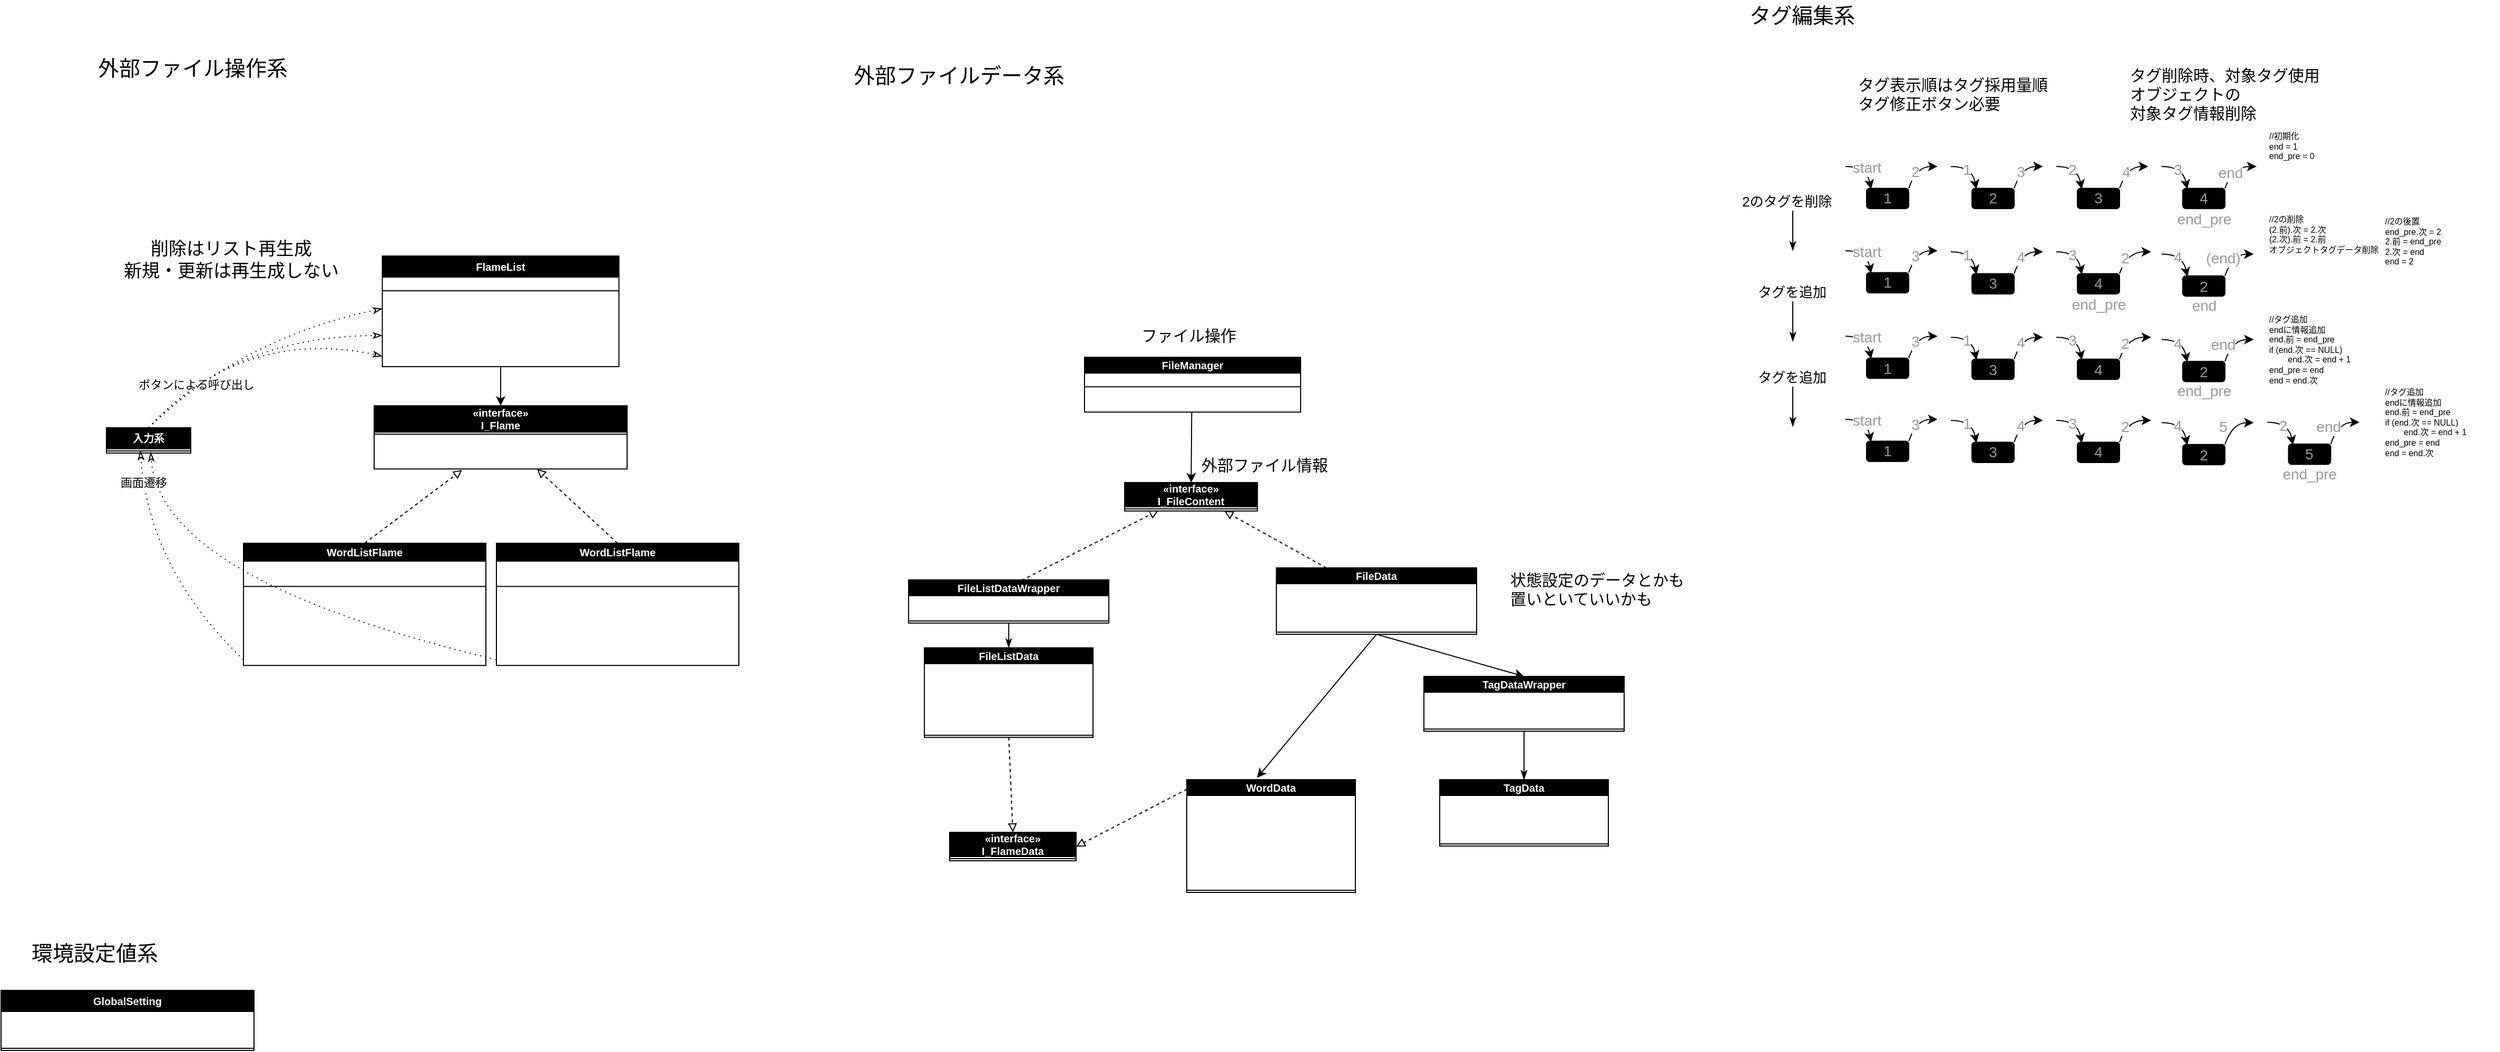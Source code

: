 <mxfile>
    <diagram id="vcL6-Ej94j082WODxmDW" name="データ設計">
        <mxGraphModel dx="1651" dy="446" grid="1" gridSize="10" guides="1" tooltips="1" connect="1" arrows="1" fold="1" page="1" pageScale="1" pageWidth="827" pageHeight="1169" background="none" math="0" shadow="0">
            <root>
                <mxCell id="0"/>
                <mxCell id="1" parent="0"/>
                <mxCell id="2" style="edgeStyle=none;jumpSize=3;html=1;fontSize=7;fontColor=#FFFFFF;endArrow=classicThin;endFill=1;exitX=0.5;exitY=1;exitDx=0;exitDy=0;entryX=0.5;entryY=0;entryDx=0;entryDy=0;" parent="1" source="13" target="3" edge="1">
                    <mxGeometry relative="1" as="geometry">
                        <mxPoint x="176.06" y="680.43" as="targetPoint"/>
                        <mxPoint x="196.06" y="670.43" as="sourcePoint"/>
                    </mxGeometry>
                </mxCell>
                <mxCell id="3" value="FileListData" style="swimlane;fontStyle=1;align=center;verticalAlign=middle;childLayout=stackLayout;horizontal=1;startSize=15;horizontalStack=0;resizeParent=1;resizeParentMax=0;resizeLast=0;collapsible=1;marginBottom=0;labelBackgroundColor=none;sketch=0;fontSize=10;fontColor=#FFFFFF;fillColor=#000000;spacingLeft=0;" parent="1" vertex="1">
                    <mxGeometry x="96.06" y="684.93" width="160" height="85" as="geometry">
                        <mxRectangle x="550" y="410" width="90" height="20" as="alternateBounds"/>
                    </mxGeometry>
                </mxCell>
                <mxCell id="4" value="+ title : string    //タイトル" style="text;strokeColor=none;fillColor=none;align=left;verticalAlign=middle;spacingLeft=4;spacingRight=4;overflow=hidden;rotatable=0;points=[[0,0.5],[1,0.5]];portConstraint=eastwest;labelBackgroundColor=none;sketch=0;fontSize=7;fontColor=#FFFFFF;" parent="3" vertex="1">
                    <mxGeometry y="15" width="160" height="11" as="geometry"/>
                </mxCell>
                <mxCell id="150" value="+ file_path : string    //データファイルのパス" style="text;strokeColor=none;fillColor=none;align=left;verticalAlign=middle;spacingLeft=4;spacingRight=4;overflow=hidden;rotatable=0;points=[[0,0.5],[1,0.5]];portConstraint=eastwest;labelBackgroundColor=none;sketch=0;fontSize=7;fontColor=#FFFFFF;" parent="3" vertex="1">
                    <mxGeometry y="26" width="160" height="11" as="geometry"/>
                </mxCell>
                <mxCell id="5" value="+ is_locked : bool    //隠しファイルか" style="text;strokeColor=none;fillColor=none;align=left;verticalAlign=middle;spacingLeft=4;spacingRight=4;overflow=hidden;rotatable=0;points=[[0,0.5],[1,0.5]];portConstraint=eastwest;labelBackgroundColor=none;sketch=0;fontSize=7;fontColor=#FFFFFF;" parent="3" vertex="1">
                    <mxGeometry y="37" width="160" height="11" as="geometry"/>
                </mxCell>
                <mxCell id="9" value="+ word_num : int    //単語数" style="text;strokeColor=none;fillColor=none;align=left;verticalAlign=middle;spacingLeft=4;spacingRight=4;overflow=hidden;rotatable=0;points=[[0,0.5],[1,0.5]];portConstraint=eastwest;labelBackgroundColor=none;sketch=0;fontSize=7;fontColor=#FFFFFF;" parent="3" vertex="1">
                    <mxGeometry y="48" width="160" height="11" as="geometry"/>
                </mxCell>
                <mxCell id="10" value="+ entry_date : string    //追加日時" style="text;strokeColor=none;fillColor=none;align=left;verticalAlign=middle;spacingLeft=4;spacingRight=4;overflow=hidden;rotatable=0;points=[[0,0.5],[1,0.5]];portConstraint=eastwest;labelBackgroundColor=none;sketch=0;fontSize=7;fontColor=#FFFFFF;" parent="3" vertex="1">
                    <mxGeometry y="59" width="160" height="11" as="geometry"/>
                </mxCell>
                <mxCell id="11" value="+ update_datte : string    //更新日時(追加日時)" style="text;strokeColor=none;fillColor=none;align=left;verticalAlign=middle;spacingLeft=4;spacingRight=4;overflow=hidden;rotatable=0;points=[[0,0.5],[1,0.5]];portConstraint=eastwest;labelBackgroundColor=none;sketch=0;fontSize=7;fontColor=#FFFFFF;" parent="3" vertex="1">
                    <mxGeometry y="70" width="160" height="11" as="geometry"/>
                </mxCell>
                <mxCell id="12" value="" style="line;strokeWidth=1;fillColor=none;align=left;verticalAlign=middle;spacingTop=-1;spacingLeft=3;spacingRight=3;rotatable=0;labelPosition=right;points=[];portConstraint=eastwest;strokeColor=inherit;labelBackgroundColor=none;sketch=0;fontSize=7;fontColor=#FFFFFF;" parent="3" vertex="1">
                    <mxGeometry y="81" width="160" height="4" as="geometry"/>
                </mxCell>
                <mxCell id="178" style="edgeStyle=none;html=1;exitX=0.564;exitY=0.011;exitDx=0;exitDy=0;entryX=0.255;entryY=0.867;entryDx=0;entryDy=0;fontSize=10;fontColor=#FFFFFF;exitPerimeter=0;endArrow=block;endFill=0;dashed=1;entryPerimeter=0;" parent="1" source="13" target="175" edge="1">
                    <mxGeometry relative="1" as="geometry"/>
                </mxCell>
                <mxCell id="13" value="FileListDataWrapper" style="swimlane;fontStyle=1;align=center;verticalAlign=middle;childLayout=stackLayout;horizontal=1;startSize=15;horizontalStack=0;resizeParent=1;resizeParentMax=0;resizeLast=0;collapsible=1;marginBottom=0;labelBackgroundColor=none;sketch=0;fontSize=10;fontColor=#FFFFFF;fillColor=#000000;spacingLeft=0;" parent="1" vertex="1">
                    <mxGeometry x="81.06" y="620.43" width="190" height="41" as="geometry">
                        <mxRectangle x="550" y="410" width="90" height="20" as="alternateBounds"/>
                    </mxGeometry>
                </mxCell>
                <mxCell id="166" value="+ pass_word : string    //隠しファイルパスワード" style="text;strokeColor=none;fillColor=none;align=left;verticalAlign=middle;spacingLeft=4;spacingRight=4;overflow=hidden;rotatable=0;points=[[0,0.5],[1,0.5]];portConstraint=eastwest;labelBackgroundColor=none;sketch=0;fontSize=7;fontColor=#FFFFFF;" parent="13" vertex="1">
                    <mxGeometry y="15" width="190" height="11" as="geometry"/>
                </mxCell>
                <mxCell id="14" value="+ listData : List&lt;WordData&gt;        //単語データのリスト" style="text;strokeColor=none;fillColor=none;align=left;verticalAlign=middle;spacingLeft=4;spacingRight=4;overflow=hidden;rotatable=0;points=[[0,0.5],[1,0.5]];portConstraint=eastwest;labelBackgroundColor=none;sketch=0;fontSize=7;fontColor=#FFFFFF;" parent="13" vertex="1">
                    <mxGeometry y="26" width="190" height="11" as="geometry"/>
                </mxCell>
                <mxCell id="15" value="" style="line;strokeWidth=1;fillColor=none;align=left;verticalAlign=middle;spacingTop=-1;spacingLeft=3;spacingRight=3;rotatable=0;labelPosition=right;points=[];portConstraint=eastwest;strokeColor=inherit;labelBackgroundColor=none;sketch=0;fontSize=7;fontColor=#FFFFFF;" parent="13" vertex="1">
                    <mxGeometry y="37" width="190" height="4" as="geometry"/>
                </mxCell>
                <mxCell id="16" value="単語ファイル群情報" style="text;html=1;strokeColor=none;fillColor=none;align=left;verticalAlign=top;whiteSpace=wrap;rounded=0;labelBackgroundColor=default;sketch=0;fontSize=15;fontColor=#FFFFFF;spacingTop=-4;" parent="1" vertex="1">
                    <mxGeometry x="42" y="594.18" width="150" height="22" as="geometry"/>
                </mxCell>
                <mxCell id="18" value="タグ表示順はタグ採用量順&lt;br&gt;タグ修正ボタン必要" style="text;html=1;strokeColor=none;fillColor=none;align=left;verticalAlign=top;whiteSpace=wrap;rounded=0;labelBackgroundColor=default;sketch=0;fontSize=15;fontColor=default;spacingTop=-4;" parent="1" vertex="1">
                    <mxGeometry x="980" y="139" width="200" height="42" as="geometry"/>
                </mxCell>
                <mxCell id="20" value="WordData" style="swimlane;fontStyle=1;align=center;verticalAlign=middle;childLayout=stackLayout;horizontal=1;startSize=15;horizontalStack=0;resizeParent=1;resizeParentMax=0;resizeLast=0;collapsible=1;marginBottom=0;labelBackgroundColor=none;sketch=0;fontSize=10;fontColor=#FFFFFF;fillColor=#000000;spacingLeft=0;" parent="1" vertex="1">
                    <mxGeometry x="345" y="810" width="160" height="107" as="geometry">
                        <mxRectangle x="550" y="410" width="90" height="20" as="alternateBounds"/>
                    </mxGeometry>
                </mxCell>
                <mxCell id="21" value="+ num : int        //登録番号&#10;" style="text;strokeColor=none;fillColor=none;align=left;verticalAlign=middle;spacingLeft=4;spacingRight=4;overflow=hidden;rotatable=0;points=[[0,0.5],[1,0.5]];portConstraint=eastwest;labelBackgroundColor=none;sketch=0;fontSize=7;fontColor=#FFFFFF;" parent="20" vertex="1">
                    <mxGeometry y="15" width="160" height="11" as="geometry"/>
                </mxCell>
                <mxCell id="22" value="+ word : string    //単語名" style="text;strokeColor=none;fillColor=none;align=left;verticalAlign=middle;spacingLeft=4;spacingRight=4;overflow=hidden;rotatable=0;points=[[0,0.5],[1,0.5]];portConstraint=eastwest;labelBackgroundColor=none;sketch=0;fontSize=7;fontColor=#FFFFFF;" parent="20" vertex="1">
                    <mxGeometry y="26" width="160" height="11" as="geometry"/>
                </mxCell>
                <mxCell id="23" value="+ count : int    //コピー回数&#10;" style="text;strokeColor=none;fillColor=none;align=left;verticalAlign=middle;spacingLeft=4;spacingRight=4;overflow=hidden;rotatable=0;points=[[0,0.5],[1,0.5]];portConstraint=eastwest;labelBackgroundColor=none;sketch=0;fontSize=7;fontColor=#FFFFFF;" parent="20" vertex="1">
                    <mxGeometry y="37" width="160" height="11" as="geometry"/>
                </mxCell>
                <mxCell id="24" value="+ star_num : short    //評価" style="text;strokeColor=none;fillColor=none;align=left;verticalAlign=middle;spacingLeft=4;spacingRight=4;overflow=hidden;rotatable=0;points=[[0,0.5],[1,0.5]];portConstraint=eastwest;labelBackgroundColor=none;sketch=0;fontSize=7;fontColor=#FFFFFF;" parent="20" vertex="1">
                    <mxGeometry y="48" width="160" height="11" as="geometry"/>
                </mxCell>
                <mxCell id="25" value="+ explain : string     //説明文" style="text;strokeColor=none;fillColor=none;align=left;verticalAlign=middle;spacingLeft=4;spacingRight=4;overflow=hidden;rotatable=0;points=[[0,0.5],[1,0.5]];portConstraint=eastwest;labelBackgroundColor=none;sketch=0;fontSize=7;fontColor=#FFFFFF;" parent="20" vertex="1">
                    <mxGeometry y="59" width="160" height="11" as="geometry"/>
                </mxCell>
                <mxCell id="26" value="+ tags : List&lt;int&gt;    //タグ情報" style="text;strokeColor=none;fillColor=none;align=left;verticalAlign=middle;spacingLeft=4;spacingRight=4;overflow=hidden;rotatable=0;points=[[0,0.5],[1,0.5]];portConstraint=eastwest;labelBackgroundColor=none;sketch=0;fontSize=7;fontColor=#FFFFFF;" parent="20" vertex="1">
                    <mxGeometry y="70" width="160" height="11" as="geometry"/>
                </mxCell>
                <mxCell id="27" value="+ entry_date : string    //追加日時" style="text;strokeColor=none;fillColor=none;align=left;verticalAlign=middle;spacingLeft=4;spacingRight=4;overflow=hidden;rotatable=0;points=[[0,0.5],[1,0.5]];portConstraint=eastwest;labelBackgroundColor=none;sketch=0;fontSize=7;fontColor=#FFFFFF;" parent="20" vertex="1">
                    <mxGeometry y="81" width="160" height="11" as="geometry"/>
                </mxCell>
                <mxCell id="28" value="+ update_datte : string    //更新日時(追加日時)" style="text;strokeColor=none;fillColor=none;align=left;verticalAlign=middle;spacingLeft=4;spacingRight=4;overflow=hidden;rotatable=0;points=[[0,0.5],[1,0.5]];portConstraint=eastwest;labelBackgroundColor=none;sketch=0;fontSize=7;fontColor=#FFFFFF;" parent="20" vertex="1">
                    <mxGeometry y="92" width="160" height="11" as="geometry"/>
                </mxCell>
                <mxCell id="29" value="" style="line;strokeWidth=1;fillColor=none;align=left;verticalAlign=middle;spacingTop=-1;spacingLeft=3;spacingRight=3;rotatable=0;labelPosition=right;points=[];portConstraint=eastwest;strokeColor=inherit;labelBackgroundColor=none;sketch=0;fontSize=7;fontColor=#FFFFFF;" parent="20" vertex="1">
                    <mxGeometry y="103" width="160" height="4" as="geometry"/>
                </mxCell>
                <mxCell id="33" value="タグ削除時、対象タグ使用オブジェクトの&lt;br&gt;対象タグ情報削除" style="text;html=1;strokeColor=none;fillColor=none;align=left;verticalAlign=top;whiteSpace=wrap;rounded=0;labelBackgroundColor=default;sketch=0;fontSize=15;fontColor=default;spacingTop=-4;" parent="1" vertex="1">
                    <mxGeometry x="1238" y="130" width="190" height="42" as="geometry"/>
                </mxCell>
                <mxCell id="34" value="" style="curved=1;endArrow=classic;html=1;fontSize=7;fontColor=#999999;jumpSize=3;entryX=0.107;entryY=0.038;entryDx=0;entryDy=0;entryPerimeter=0;" parent="1" target="36" edge="1">
                    <mxGeometry width="50" height="50" relative="1" as="geometry">
                        <mxPoint x="970" y="228" as="sourcePoint"/>
                        <mxPoint x="960.36" y="305.306" as="targetPoint"/>
                        <Array as="points">
                            <mxPoint x="990" y="228"/>
                        </Array>
                    </mxGeometry>
                </mxCell>
                <mxCell id="35" value="start" style="edgeLabel;html=1;align=center;verticalAlign=middle;resizable=0;points=[];fontSize=14;fontColor=#999999;" parent="34" vertex="1" connectable="0">
                    <mxGeometry x="-0.304" y="-3" relative="1" as="geometry">
                        <mxPoint x="5" y="-2" as="offset"/>
                    </mxGeometry>
                </mxCell>
                <mxCell id="36" value="1" style="rounded=1;whiteSpace=wrap;html=1;labelBackgroundColor=#000000;sketch=0;fontSize=14;fontColor=#999999;fillColor=#000000;" parent="1" vertex="1">
                    <mxGeometry x="990" y="248.75" width="40" height="19.25" as="geometry"/>
                </mxCell>
                <mxCell id="37" value="" style="curved=1;endArrow=classic;html=1;fontSize=7;fontColor=#999999;jumpSize=3;entryX=0.107;entryY=0.038;entryDx=0;entryDy=0;entryPerimeter=0;exitX=1;exitY=0;exitDx=0;exitDy=0;" parent="1" source="36" edge="1">
                    <mxGeometry width="50" height="50" relative="1" as="geometry">
                        <mxPoint x="1033.0" y="249.482" as="sourcePoint"/>
                        <mxPoint x="1057.28" y="228" as="targetPoint"/>
                        <Array as="points">
                            <mxPoint x="1037.28" y="228"/>
                        </Array>
                    </mxGeometry>
                </mxCell>
                <mxCell id="38" value="2" style="edgeLabel;html=1;align=center;verticalAlign=middle;resizable=0;points=[];fontSize=14;fontColor=#999999;" parent="37" vertex="1" connectable="0">
                    <mxGeometry x="-0.304" y="-3" relative="1" as="geometry">
                        <mxPoint x="-2" y="-3" as="offset"/>
                    </mxGeometry>
                </mxCell>
                <mxCell id="39" value="" style="curved=1;endArrow=classic;html=1;fontSize=7;fontColor=#999999;jumpSize=3;entryX=0.107;entryY=0.038;entryDx=0;entryDy=0;entryPerimeter=0;" parent="1" target="41" edge="1">
                    <mxGeometry width="50" height="50" relative="1" as="geometry">
                        <mxPoint x="1070" y="228" as="sourcePoint"/>
                        <mxPoint x="1060.36" y="305.306" as="targetPoint"/>
                        <Array as="points">
                            <mxPoint x="1090" y="228"/>
                        </Array>
                    </mxGeometry>
                </mxCell>
                <mxCell id="40" value="1" style="edgeLabel;html=1;align=center;verticalAlign=middle;resizable=0;points=[];fontSize=14;fontColor=#999999;" parent="39" vertex="1" connectable="0">
                    <mxGeometry x="-0.304" y="-3" relative="1" as="geometry">
                        <mxPoint as="offset"/>
                    </mxGeometry>
                </mxCell>
                <mxCell id="41" value="2" style="rounded=1;whiteSpace=wrap;html=1;labelBackgroundColor=#000000;sketch=0;fontSize=14;fontColor=#999999;fillColor=#000000;" parent="1" vertex="1">
                    <mxGeometry x="1090" y="248.75" width="40" height="19.25" as="geometry"/>
                </mxCell>
                <mxCell id="42" value="" style="curved=1;endArrow=classic;html=1;fontSize=7;fontColor=#999999;jumpSize=3;entryX=0.107;entryY=0.038;entryDx=0;entryDy=0;entryPerimeter=0;exitX=1;exitY=0;exitDx=0;exitDy=0;" parent="1" source="41" edge="1">
                    <mxGeometry width="50" height="50" relative="1" as="geometry">
                        <mxPoint x="1133.0" y="249.482" as="sourcePoint"/>
                        <mxPoint x="1157.28" y="228" as="targetPoint"/>
                        <Array as="points">
                            <mxPoint x="1137.28" y="228"/>
                        </Array>
                    </mxGeometry>
                </mxCell>
                <mxCell id="43" value="3" style="edgeLabel;html=1;align=center;verticalAlign=middle;resizable=0;points=[];fontSize=14;fontColor=#999999;" parent="42" vertex="1" connectable="0">
                    <mxGeometry x="-0.304" y="-3" relative="1" as="geometry">
                        <mxPoint x="-2" y="-3" as="offset"/>
                    </mxGeometry>
                </mxCell>
                <mxCell id="44" value="" style="curved=1;endArrow=classic;html=1;fontSize=7;fontColor=#999999;jumpSize=3;entryX=0.107;entryY=0.038;entryDx=0;entryDy=0;entryPerimeter=0;" parent="1" target="46" edge="1">
                    <mxGeometry width="50" height="50" relative="1" as="geometry">
                        <mxPoint x="1170" y="228" as="sourcePoint"/>
                        <mxPoint x="1160.36" y="305.306" as="targetPoint"/>
                        <Array as="points">
                            <mxPoint x="1190" y="228"/>
                        </Array>
                    </mxGeometry>
                </mxCell>
                <mxCell id="45" value="2" style="edgeLabel;html=1;align=center;verticalAlign=middle;resizable=0;points=[];fontSize=14;fontColor=#999999;" parent="44" vertex="1" connectable="0">
                    <mxGeometry x="-0.304" y="-3" relative="1" as="geometry">
                        <mxPoint as="offset"/>
                    </mxGeometry>
                </mxCell>
                <mxCell id="46" value="3" style="rounded=1;whiteSpace=wrap;html=1;labelBackgroundColor=#000000;sketch=0;fontSize=14;fontColor=#999999;fillColor=#000000;" parent="1" vertex="1">
                    <mxGeometry x="1190" y="248.75" width="40" height="19.25" as="geometry"/>
                </mxCell>
                <mxCell id="47" value="" style="curved=1;endArrow=classic;html=1;fontSize=7;fontColor=#999999;jumpSize=3;entryX=0.107;entryY=0.038;entryDx=0;entryDy=0;entryPerimeter=0;exitX=1;exitY=0;exitDx=0;exitDy=0;" parent="1" source="46" edge="1">
                    <mxGeometry width="50" height="50" relative="1" as="geometry">
                        <mxPoint x="1233.0" y="249.482" as="sourcePoint"/>
                        <mxPoint x="1257.28" y="228" as="targetPoint"/>
                        <Array as="points">
                            <mxPoint x="1237.28" y="228"/>
                        </Array>
                    </mxGeometry>
                </mxCell>
                <mxCell id="48" value="4" style="edgeLabel;html=1;align=center;verticalAlign=middle;resizable=0;points=[];fontSize=14;fontColor=#999999;" parent="47" vertex="1" connectable="0">
                    <mxGeometry x="-0.304" y="-3" relative="1" as="geometry">
                        <mxPoint x="-2" y="-3" as="offset"/>
                    </mxGeometry>
                </mxCell>
                <mxCell id="49" value="" style="curved=1;endArrow=classic;html=1;fontSize=7;fontColor=#999999;jumpSize=3;entryX=0.107;entryY=0.038;entryDx=0;entryDy=0;entryPerimeter=0;" parent="1" target="51" edge="1">
                    <mxGeometry width="50" height="50" relative="1" as="geometry">
                        <mxPoint x="1270" y="228" as="sourcePoint"/>
                        <mxPoint x="1260.36" y="305.306" as="targetPoint"/>
                        <Array as="points">
                            <mxPoint x="1290" y="228"/>
                        </Array>
                    </mxGeometry>
                </mxCell>
                <mxCell id="50" value="3" style="edgeLabel;html=1;align=center;verticalAlign=middle;resizable=0;points=[];fontSize=14;fontColor=#999999;" parent="49" vertex="1" connectable="0">
                    <mxGeometry x="-0.304" y="-3" relative="1" as="geometry">
                        <mxPoint as="offset"/>
                    </mxGeometry>
                </mxCell>
                <mxCell id="51" value="4" style="rounded=1;whiteSpace=wrap;html=1;labelBackgroundColor=#000000;sketch=0;fontSize=14;fontColor=#999999;fillColor=#000000;" parent="1" vertex="1">
                    <mxGeometry x="1290" y="248.75" width="40" height="19.25" as="geometry"/>
                </mxCell>
                <mxCell id="52" value="" style="curved=1;endArrow=classic;html=1;fontSize=7;fontColor=#999999;jumpSize=3;exitX=1;exitY=0;exitDx=0;exitDy=0;" parent="1" source="51" edge="1">
                    <mxGeometry width="50" height="50" relative="1" as="geometry">
                        <mxPoint x="1333.0" y="249.482" as="sourcePoint"/>
                        <mxPoint x="1360" y="228" as="targetPoint"/>
                        <Array as="points">
                            <mxPoint x="1337.28" y="228"/>
                        </Array>
                    </mxGeometry>
                </mxCell>
                <mxCell id="53" value="end" style="edgeLabel;html=1;align=center;verticalAlign=middle;resizable=0;points=[];fontSize=14;fontColor=#999999;" parent="52" vertex="1" connectable="0">
                    <mxGeometry x="-0.304" y="-3" relative="1" as="geometry">
                        <mxPoint x="-3" y="-1" as="offset"/>
                    </mxGeometry>
                </mxCell>
                <mxCell id="54" value="end_pre" style="edgeLabel;html=1;align=center;verticalAlign=middle;resizable=0;points=[];fontSize=14;fontColor=#999999;" parent="52" vertex="1" connectable="0">
                    <mxGeometry x="-0.304" y="-3" relative="1" as="geometry">
                        <mxPoint x="-28" y="43" as="offset"/>
                    </mxGeometry>
                </mxCell>
                <mxCell id="55" value="" style="curved=1;endArrow=classic;html=1;fontSize=7;fontColor=#999999;jumpSize=3;entryX=0.107;entryY=0.038;entryDx=0;entryDy=0;entryPerimeter=0;" parent="1" target="57" edge="1">
                    <mxGeometry width="50" height="50" relative="1" as="geometry">
                        <mxPoint x="970" y="308" as="sourcePoint"/>
                        <mxPoint x="960.36" y="385.306" as="targetPoint"/>
                        <Array as="points">
                            <mxPoint x="990" y="308"/>
                        </Array>
                    </mxGeometry>
                </mxCell>
                <mxCell id="56" value="start" style="edgeLabel;html=1;align=center;verticalAlign=middle;resizable=0;points=[];fontSize=14;fontColor=#999999;" parent="55" vertex="1" connectable="0">
                    <mxGeometry x="-0.304" y="-3" relative="1" as="geometry">
                        <mxPoint x="5" y="-2" as="offset"/>
                    </mxGeometry>
                </mxCell>
                <mxCell id="57" value="1" style="rounded=1;whiteSpace=wrap;html=1;labelBackgroundColor=#000000;sketch=0;fontSize=14;fontColor=#999999;fillColor=#000000;" parent="1" vertex="1">
                    <mxGeometry x="990" y="328.75" width="40" height="19.25" as="geometry"/>
                </mxCell>
                <mxCell id="58" value="" style="curved=1;endArrow=classic;html=1;fontSize=7;fontColor=#999999;jumpSize=3;entryX=0.107;entryY=0.038;entryDx=0;entryDy=0;entryPerimeter=0;exitX=1;exitY=0;exitDx=0;exitDy=0;" parent="1" source="57" edge="1">
                    <mxGeometry width="50" height="50" relative="1" as="geometry">
                        <mxPoint x="1033.0" y="329.482" as="sourcePoint"/>
                        <mxPoint x="1057.28" y="308" as="targetPoint"/>
                        <Array as="points">
                            <mxPoint x="1037.28" y="308"/>
                        </Array>
                    </mxGeometry>
                </mxCell>
                <mxCell id="59" value="3" style="edgeLabel;html=1;align=center;verticalAlign=middle;resizable=0;points=[];fontSize=14;fontColor=#999999;" parent="58" vertex="1" connectable="0">
                    <mxGeometry x="-0.304" y="-3" relative="1" as="geometry">
                        <mxPoint x="-2" y="-3" as="offset"/>
                    </mxGeometry>
                </mxCell>
                <mxCell id="60" value="" style="curved=1;endArrow=classic;html=1;fontSize=7;fontColor=#999999;jumpSize=3;entryX=0.107;entryY=0.038;entryDx=0;entryDy=0;entryPerimeter=0;" parent="1" target="62" edge="1">
                    <mxGeometry width="50" height="50" relative="1" as="geometry">
                        <mxPoint x="1270" y="311.13" as="sourcePoint"/>
                        <mxPoint x="1260.36" y="388.436" as="targetPoint"/>
                        <Array as="points">
                            <mxPoint x="1290" y="311.13"/>
                        </Array>
                    </mxGeometry>
                </mxCell>
                <mxCell id="61" value="4" style="edgeLabel;html=1;align=center;verticalAlign=middle;resizable=0;points=[];fontSize=14;fontColor=#999999;" parent="60" vertex="1" connectable="0">
                    <mxGeometry x="-0.304" y="-3" relative="1" as="geometry">
                        <mxPoint as="offset"/>
                    </mxGeometry>
                </mxCell>
                <mxCell id="62" value="2" style="rounded=1;whiteSpace=wrap;html=1;labelBackgroundColor=#000000;sketch=0;fontSize=14;fontColor=#999999;fillColor=#000000;" parent="1" vertex="1">
                    <mxGeometry x="1290" y="331.88" width="40" height="19.25" as="geometry"/>
                </mxCell>
                <mxCell id="63" value="" style="curved=1;endArrow=classic;html=1;fontSize=7;fontColor=#999999;jumpSize=3;entryX=0.107;entryY=0.038;entryDx=0;entryDy=0;entryPerimeter=0;exitX=1;exitY=0;exitDx=0;exitDy=0;" parent="1" source="62" edge="1">
                    <mxGeometry width="50" height="50" relative="1" as="geometry">
                        <mxPoint x="1333.0" y="332.611" as="sourcePoint"/>
                        <mxPoint x="1357.28" y="311.13" as="targetPoint"/>
                        <Array as="points">
                            <mxPoint x="1337.28" y="311.13"/>
                        </Array>
                    </mxGeometry>
                </mxCell>
                <mxCell id="64" value="(end)" style="edgeLabel;html=1;align=center;verticalAlign=middle;resizable=0;points=[];fontSize=14;fontColor=#999999;" parent="63" vertex="1" connectable="0">
                    <mxGeometry x="-0.304" y="-3" relative="1" as="geometry">
                        <mxPoint x="-10" y="-4" as="offset"/>
                    </mxGeometry>
                </mxCell>
                <mxCell id="65" value="" style="curved=1;endArrow=classic;html=1;fontSize=7;fontColor=#999999;jumpSize=3;entryX=0.107;entryY=0.038;entryDx=0;entryDy=0;entryPerimeter=0;" parent="1" target="67" edge="1">
                    <mxGeometry width="50" height="50" relative="1" as="geometry">
                        <mxPoint x="1070" y="309.0" as="sourcePoint"/>
                        <mxPoint x="1060.36" y="386.306" as="targetPoint"/>
                        <Array as="points">
                            <mxPoint x="1090" y="309"/>
                        </Array>
                    </mxGeometry>
                </mxCell>
                <mxCell id="66" value="1" style="edgeLabel;html=1;align=center;verticalAlign=middle;resizable=0;points=[];fontSize=14;fontColor=#999999;" parent="65" vertex="1" connectable="0">
                    <mxGeometry x="-0.304" y="-3" relative="1" as="geometry">
                        <mxPoint as="offset"/>
                    </mxGeometry>
                </mxCell>
                <mxCell id="67" value="3" style="rounded=1;whiteSpace=wrap;html=1;labelBackgroundColor=#000000;sketch=0;fontSize=14;fontColor=#999999;fillColor=#000000;" parent="1" vertex="1">
                    <mxGeometry x="1090" y="329.75" width="40" height="19.25" as="geometry"/>
                </mxCell>
                <mxCell id="68" value="" style="curved=1;endArrow=classic;html=1;fontSize=7;fontColor=#999999;jumpSize=3;entryX=0.107;entryY=0.038;entryDx=0;entryDy=0;entryPerimeter=0;exitX=1;exitY=0;exitDx=0;exitDy=0;" parent="1" source="67" edge="1">
                    <mxGeometry width="50" height="50" relative="1" as="geometry">
                        <mxPoint x="1133.0" y="330.482" as="sourcePoint"/>
                        <mxPoint x="1157.28" y="309.0" as="targetPoint"/>
                        <Array as="points">
                            <mxPoint x="1137.28" y="309"/>
                        </Array>
                    </mxGeometry>
                </mxCell>
                <mxCell id="69" value="4" style="edgeLabel;html=1;align=center;verticalAlign=middle;resizable=0;points=[];fontSize=14;fontColor=#999999;" parent="68" vertex="1" connectable="0">
                    <mxGeometry x="-0.304" y="-3" relative="1" as="geometry">
                        <mxPoint x="-2" y="-3" as="offset"/>
                    </mxGeometry>
                </mxCell>
                <mxCell id="70" value="" style="curved=1;endArrow=classic;html=1;fontSize=7;fontColor=#999999;jumpSize=3;entryX=0.107;entryY=0.038;entryDx=0;entryDy=0;entryPerimeter=0;" parent="1" target="72" edge="1">
                    <mxGeometry width="50" height="50" relative="1" as="geometry">
                        <mxPoint x="1170" y="309.0" as="sourcePoint"/>
                        <mxPoint x="1160.36" y="386.306" as="targetPoint"/>
                        <Array as="points">
                            <mxPoint x="1190" y="309"/>
                        </Array>
                    </mxGeometry>
                </mxCell>
                <mxCell id="71" value="3" style="edgeLabel;html=1;align=center;verticalAlign=middle;resizable=0;points=[];fontSize=14;fontColor=#999999;" parent="70" vertex="1" connectable="0">
                    <mxGeometry x="-0.304" y="-3" relative="1" as="geometry">
                        <mxPoint as="offset"/>
                    </mxGeometry>
                </mxCell>
                <mxCell id="72" value="4" style="rounded=1;whiteSpace=wrap;html=1;labelBackgroundColor=#000000;sketch=0;fontSize=14;fontColor=#999999;fillColor=#000000;" parent="1" vertex="1">
                    <mxGeometry x="1190" y="329.75" width="40" height="19.25" as="geometry"/>
                </mxCell>
                <mxCell id="73" value="" style="curved=1;endArrow=classic;html=1;fontSize=7;fontColor=#999999;jumpSize=3;exitX=1;exitY=0;exitDx=0;exitDy=0;" parent="1" source="72" edge="1">
                    <mxGeometry width="50" height="50" relative="1" as="geometry">
                        <mxPoint x="1233.0" y="330.482" as="sourcePoint"/>
                        <mxPoint x="1260" y="309.0" as="targetPoint"/>
                        <Array as="points">
                            <mxPoint x="1237.28" y="309"/>
                        </Array>
                    </mxGeometry>
                </mxCell>
                <mxCell id="74" value="2" style="edgeLabel;html=1;align=center;verticalAlign=middle;resizable=0;points=[];fontSize=14;fontColor=#999999;" parent="73" vertex="1" connectable="0">
                    <mxGeometry x="-0.304" y="-3" relative="1" as="geometry">
                        <mxPoint x="-3" y="-1" as="offset"/>
                    </mxGeometry>
                </mxCell>
                <mxCell id="75" value="end_pre" style="edgeLabel;html=1;align=center;verticalAlign=middle;resizable=0;points=[];fontSize=14;fontColor=#999999;" parent="73" vertex="1" connectable="0">
                    <mxGeometry x="-0.304" y="-3" relative="1" as="geometry">
                        <mxPoint x="-28" y="43" as="offset"/>
                    </mxGeometry>
                </mxCell>
                <mxCell id="76" value="end" style="edgeLabel;html=1;align=center;verticalAlign=middle;resizable=0;points=[];fontSize=14;fontColor=#999999;" parent="73" vertex="1" connectable="0">
                    <mxGeometry x="-0.304" y="-3" relative="1" as="geometry">
                        <mxPoint x="72" y="44" as="offset"/>
                    </mxGeometry>
                </mxCell>
                <mxCell id="77" style="edgeStyle=none;jumpSize=3;html=1;fontSize=8;fontColor=#999999;endArrow=classicThin;endFill=1;" parent="1" source="78" edge="1">
                    <mxGeometry relative="1" as="geometry">
                        <mxPoint x="920" y="308" as="targetPoint"/>
                    </mxGeometry>
                </mxCell>
                <mxCell id="78" value="2のタグを削除" style="text;html=1;strokeColor=none;fillColor=none;align=left;verticalAlign=top;whiteSpace=wrap;rounded=0;labelBackgroundColor=default;sketch=0;fontSize=13;fontColor=default;spacingTop=-4;" parent="1" vertex="1">
                    <mxGeometry x="870" y="251" width="100" height="17" as="geometry"/>
                </mxCell>
                <mxCell id="79" value="//2の削除&lt;br&gt;(2.前).次 = 2.次&lt;br&gt;(2.次).前 = 2.前&lt;br&gt;オブジェクトタグデータ削除" style="text;html=1;strokeColor=none;fillColor=none;align=left;verticalAlign=top;whiteSpace=wrap;rounded=0;labelBackgroundColor=default;sketch=0;fontSize=8;fontColor=default;spacingTop=-4;" parent="1" vertex="1">
                    <mxGeometry x="1370" y="271" width="110" height="30.5" as="geometry"/>
                </mxCell>
                <mxCell id="80" value="//2の後置&lt;br&gt;end_pre.次 = 2&lt;br&gt;2.前 = end_pre&lt;br&gt;2.次 = end&lt;br&gt;end = 2" style="text;html=1;strokeColor=none;fillColor=none;align=left;verticalAlign=top;whiteSpace=wrap;rounded=0;labelBackgroundColor=default;sketch=0;fontSize=8;fontColor=default;spacingTop=-4;" parent="1" vertex="1">
                    <mxGeometry x="1480" y="273.31" width="110" height="36.62" as="geometry"/>
                </mxCell>
                <mxCell id="81" style="edgeStyle=none;jumpSize=3;html=1;fontSize=8;fontColor=#999999;endArrow=classicThin;endFill=1;" parent="1" source="82" edge="1">
                    <mxGeometry relative="1" as="geometry">
                        <mxPoint x="920" y="394.13" as="targetPoint"/>
                    </mxGeometry>
                </mxCell>
                <mxCell id="82" value="タグを追加" style="text;html=1;strokeColor=none;fillColor=none;align=left;verticalAlign=top;whiteSpace=wrap;rounded=0;labelBackgroundColor=default;sketch=0;fontSize=13;fontColor=default;spacingTop=-4;" parent="1" vertex="1">
                    <mxGeometry x="885" y="337.13" width="70" height="17" as="geometry"/>
                </mxCell>
                <mxCell id="83" value="" style="curved=1;endArrow=classic;html=1;fontSize=7;fontColor=#999999;jumpSize=3;entryX=0.107;entryY=0.038;entryDx=0;entryDy=0;entryPerimeter=0;" parent="1" target="85" edge="1">
                    <mxGeometry width="50" height="50" relative="1" as="geometry">
                        <mxPoint x="970" y="389.13" as="sourcePoint"/>
                        <mxPoint x="960.36" y="466.436" as="targetPoint"/>
                        <Array as="points">
                            <mxPoint x="990" y="389.13"/>
                        </Array>
                    </mxGeometry>
                </mxCell>
                <mxCell id="84" value="start" style="edgeLabel;html=1;align=center;verticalAlign=middle;resizable=0;points=[];fontSize=14;fontColor=#999999;" parent="83" vertex="1" connectable="0">
                    <mxGeometry x="-0.304" y="-3" relative="1" as="geometry">
                        <mxPoint x="5" y="-2" as="offset"/>
                    </mxGeometry>
                </mxCell>
                <mxCell id="85" value="1" style="rounded=1;whiteSpace=wrap;html=1;labelBackgroundColor=#000000;sketch=0;fontSize=14;fontColor=#999999;fillColor=#000000;" parent="1" vertex="1">
                    <mxGeometry x="990" y="409.88" width="40" height="19.25" as="geometry"/>
                </mxCell>
                <mxCell id="86" value="" style="curved=1;endArrow=classic;html=1;fontSize=7;fontColor=#999999;jumpSize=3;entryX=0.107;entryY=0.038;entryDx=0;entryDy=0;entryPerimeter=0;exitX=1;exitY=0;exitDx=0;exitDy=0;" parent="1" source="85" edge="1">
                    <mxGeometry width="50" height="50" relative="1" as="geometry">
                        <mxPoint x="1033.0" y="410.611" as="sourcePoint"/>
                        <mxPoint x="1057.28" y="389.13" as="targetPoint"/>
                        <Array as="points">
                            <mxPoint x="1037.28" y="389.13"/>
                        </Array>
                    </mxGeometry>
                </mxCell>
                <mxCell id="87" value="3" style="edgeLabel;html=1;align=center;verticalAlign=middle;resizable=0;points=[];fontSize=14;fontColor=#999999;" parent="86" vertex="1" connectable="0">
                    <mxGeometry x="-0.304" y="-3" relative="1" as="geometry">
                        <mxPoint x="-2" y="-3" as="offset"/>
                    </mxGeometry>
                </mxCell>
                <mxCell id="88" value="" style="curved=1;endArrow=classic;html=1;fontSize=7;fontColor=#999999;jumpSize=3;entryX=0.107;entryY=0.038;entryDx=0;entryDy=0;entryPerimeter=0;" parent="1" target="90" edge="1">
                    <mxGeometry width="50" height="50" relative="1" as="geometry">
                        <mxPoint x="1270" y="392.26" as="sourcePoint"/>
                        <mxPoint x="1260.36" y="469.566" as="targetPoint"/>
                        <Array as="points">
                            <mxPoint x="1290" y="392.26"/>
                        </Array>
                    </mxGeometry>
                </mxCell>
                <mxCell id="89" value="4" style="edgeLabel;html=1;align=center;verticalAlign=middle;resizable=0;points=[];fontSize=14;fontColor=#999999;" parent="88" vertex="1" connectable="0">
                    <mxGeometry x="-0.304" y="-3" relative="1" as="geometry">
                        <mxPoint as="offset"/>
                    </mxGeometry>
                </mxCell>
                <mxCell id="90" value="2" style="rounded=1;whiteSpace=wrap;html=1;labelBackgroundColor=#000000;sketch=0;fontSize=14;fontColor=#999999;fillColor=#000000;" parent="1" vertex="1">
                    <mxGeometry x="1290" y="413.01" width="40" height="19.25" as="geometry"/>
                </mxCell>
                <mxCell id="91" value="" style="curved=1;endArrow=classic;html=1;fontSize=7;fontColor=#999999;jumpSize=3;entryX=0.107;entryY=0.038;entryDx=0;entryDy=0;entryPerimeter=0;exitX=1;exitY=0;exitDx=0;exitDy=0;" parent="1" source="90" edge="1">
                    <mxGeometry width="50" height="50" relative="1" as="geometry">
                        <mxPoint x="1333.0" y="413.742" as="sourcePoint"/>
                        <mxPoint x="1357.28" y="392.26" as="targetPoint"/>
                        <Array as="points">
                            <mxPoint x="1337.28" y="392.26"/>
                        </Array>
                    </mxGeometry>
                </mxCell>
                <mxCell id="92" value="end" style="edgeLabel;html=1;align=center;verticalAlign=middle;resizable=0;points=[];fontSize=14;fontColor=#999999;" parent="91" vertex="1" connectable="0">
                    <mxGeometry x="-0.304" y="-3" relative="1" as="geometry">
                        <mxPoint x="-10" y="-4" as="offset"/>
                    </mxGeometry>
                </mxCell>
                <mxCell id="93" value="" style="curved=1;endArrow=classic;html=1;fontSize=7;fontColor=#999999;jumpSize=3;entryX=0.107;entryY=0.038;entryDx=0;entryDy=0;entryPerimeter=0;" parent="1" target="95" edge="1">
                    <mxGeometry width="50" height="50" relative="1" as="geometry">
                        <mxPoint x="1070" y="390.13" as="sourcePoint"/>
                        <mxPoint x="1060.36" y="467.436" as="targetPoint"/>
                        <Array as="points">
                            <mxPoint x="1090" y="390.13"/>
                        </Array>
                    </mxGeometry>
                </mxCell>
                <mxCell id="94" value="1" style="edgeLabel;html=1;align=center;verticalAlign=middle;resizable=0;points=[];fontSize=14;fontColor=#999999;" parent="93" vertex="1" connectable="0">
                    <mxGeometry x="-0.304" y="-3" relative="1" as="geometry">
                        <mxPoint as="offset"/>
                    </mxGeometry>
                </mxCell>
                <mxCell id="95" value="3" style="rounded=1;whiteSpace=wrap;html=1;labelBackgroundColor=#000000;sketch=0;fontSize=14;fontColor=#999999;fillColor=#000000;" parent="1" vertex="1">
                    <mxGeometry x="1090" y="410.88" width="40" height="19.25" as="geometry"/>
                </mxCell>
                <mxCell id="96" value="" style="curved=1;endArrow=classic;html=1;fontSize=7;fontColor=#999999;jumpSize=3;entryX=0.107;entryY=0.038;entryDx=0;entryDy=0;entryPerimeter=0;exitX=1;exitY=0;exitDx=0;exitDy=0;" parent="1" source="95" edge="1">
                    <mxGeometry width="50" height="50" relative="1" as="geometry">
                        <mxPoint x="1133.0" y="411.611" as="sourcePoint"/>
                        <mxPoint x="1157.28" y="390.13" as="targetPoint"/>
                        <Array as="points">
                            <mxPoint x="1137.28" y="390.13"/>
                        </Array>
                    </mxGeometry>
                </mxCell>
                <mxCell id="97" value="4" style="edgeLabel;html=1;align=center;verticalAlign=middle;resizable=0;points=[];fontSize=14;fontColor=#999999;" parent="96" vertex="1" connectable="0">
                    <mxGeometry x="-0.304" y="-3" relative="1" as="geometry">
                        <mxPoint x="-2" y="-3" as="offset"/>
                    </mxGeometry>
                </mxCell>
                <mxCell id="98" value="" style="curved=1;endArrow=classic;html=1;fontSize=7;fontColor=#999999;jumpSize=3;entryX=0.107;entryY=0.038;entryDx=0;entryDy=0;entryPerimeter=0;" parent="1" target="100" edge="1">
                    <mxGeometry width="50" height="50" relative="1" as="geometry">
                        <mxPoint x="1170" y="390.13" as="sourcePoint"/>
                        <mxPoint x="1160.36" y="467.436" as="targetPoint"/>
                        <Array as="points">
                            <mxPoint x="1190" y="390.13"/>
                        </Array>
                    </mxGeometry>
                </mxCell>
                <mxCell id="99" value="3" style="edgeLabel;html=1;align=center;verticalAlign=middle;resizable=0;points=[];fontSize=14;fontColor=#999999;" parent="98" vertex="1" connectable="0">
                    <mxGeometry x="-0.304" y="-3" relative="1" as="geometry">
                        <mxPoint as="offset"/>
                    </mxGeometry>
                </mxCell>
                <mxCell id="100" value="4" style="rounded=1;whiteSpace=wrap;html=1;labelBackgroundColor=#000000;sketch=0;fontSize=14;fontColor=#999999;fillColor=#000000;" parent="1" vertex="1">
                    <mxGeometry x="1190" y="410.88" width="40" height="19.25" as="geometry"/>
                </mxCell>
                <mxCell id="101" value="" style="curved=1;endArrow=classic;html=1;fontSize=7;fontColor=#999999;jumpSize=3;exitX=1;exitY=0;exitDx=0;exitDy=0;" parent="1" source="100" edge="1">
                    <mxGeometry width="50" height="50" relative="1" as="geometry">
                        <mxPoint x="1233.0" y="411.611" as="sourcePoint"/>
                        <mxPoint x="1260" y="390.13" as="targetPoint"/>
                        <Array as="points">
                            <mxPoint x="1237.28" y="390.13"/>
                        </Array>
                    </mxGeometry>
                </mxCell>
                <mxCell id="102" value="2" style="edgeLabel;html=1;align=center;verticalAlign=middle;resizable=0;points=[];fontSize=14;fontColor=#999999;" parent="101" vertex="1" connectable="0">
                    <mxGeometry x="-0.304" y="-3" relative="1" as="geometry">
                        <mxPoint x="-3" y="-1" as="offset"/>
                    </mxGeometry>
                </mxCell>
                <mxCell id="103" value="end_pre" style="edgeLabel;html=1;align=center;verticalAlign=middle;resizable=0;points=[];fontSize=14;fontColor=#999999;" parent="101" vertex="1" connectable="0">
                    <mxGeometry x="-0.304" y="-3" relative="1" as="geometry">
                        <mxPoint x="72" y="44" as="offset"/>
                    </mxGeometry>
                </mxCell>
                <mxCell id="104" style="edgeStyle=none;jumpSize=3;html=1;fontSize=8;fontColor=#999999;endArrow=classicThin;endFill=1;" parent="1" source="105" edge="1">
                    <mxGeometry relative="1" as="geometry">
                        <mxPoint x="920" y="475" as="targetPoint"/>
                    </mxGeometry>
                </mxCell>
                <mxCell id="105" value="タグを追加" style="text;html=1;strokeColor=none;fillColor=none;align=left;verticalAlign=top;whiteSpace=wrap;rounded=0;labelBackgroundColor=default;sketch=0;fontSize=13;fontColor=default;spacingTop=-4;" parent="1" vertex="1">
                    <mxGeometry x="885" y="418" width="70" height="17" as="geometry"/>
                </mxCell>
                <mxCell id="106" value="" style="curved=1;endArrow=classic;html=1;fontSize=7;fontColor=#999999;jumpSize=3;entryX=0.107;entryY=0.038;entryDx=0;entryDy=0;entryPerimeter=0;" parent="1" target="108" edge="1">
                    <mxGeometry width="50" height="50" relative="1" as="geometry">
                        <mxPoint x="970" y="468" as="sourcePoint"/>
                        <mxPoint x="960.36" y="545.306" as="targetPoint"/>
                        <Array as="points">
                            <mxPoint x="990" y="468"/>
                        </Array>
                    </mxGeometry>
                </mxCell>
                <mxCell id="107" value="start" style="edgeLabel;html=1;align=center;verticalAlign=middle;resizable=0;points=[];fontSize=14;fontColor=#999999;" parent="106" vertex="1" connectable="0">
                    <mxGeometry x="-0.304" y="-3" relative="1" as="geometry">
                        <mxPoint x="5" y="-2" as="offset"/>
                    </mxGeometry>
                </mxCell>
                <mxCell id="108" value="1" style="rounded=1;whiteSpace=wrap;html=1;labelBackgroundColor=#000000;sketch=0;fontSize=14;fontColor=#999999;fillColor=#000000;" parent="1" vertex="1">
                    <mxGeometry x="990" y="488.75" width="40" height="19.25" as="geometry"/>
                </mxCell>
                <mxCell id="109" value="" style="curved=1;endArrow=classic;html=1;fontSize=7;fontColor=#999999;jumpSize=3;entryX=0.107;entryY=0.038;entryDx=0;entryDy=0;entryPerimeter=0;exitX=1;exitY=0;exitDx=0;exitDy=0;" parent="1" source="108" edge="1">
                    <mxGeometry width="50" height="50" relative="1" as="geometry">
                        <mxPoint x="1033.0" y="489.482" as="sourcePoint"/>
                        <mxPoint x="1057.28" y="468" as="targetPoint"/>
                        <Array as="points">
                            <mxPoint x="1037.28" y="468"/>
                        </Array>
                    </mxGeometry>
                </mxCell>
                <mxCell id="110" value="3" style="edgeLabel;html=1;align=center;verticalAlign=middle;resizable=0;points=[];fontSize=14;fontColor=#999999;" parent="109" vertex="1" connectable="0">
                    <mxGeometry x="-0.304" y="-3" relative="1" as="geometry">
                        <mxPoint x="-2" y="-3" as="offset"/>
                    </mxGeometry>
                </mxCell>
                <mxCell id="111" value="" style="curved=1;endArrow=classic;html=1;fontSize=7;fontColor=#999999;jumpSize=3;entryX=0.107;entryY=0.038;entryDx=0;entryDy=0;entryPerimeter=0;" parent="1" target="113" edge="1">
                    <mxGeometry width="50" height="50" relative="1" as="geometry">
                        <mxPoint x="1270" y="471.13" as="sourcePoint"/>
                        <mxPoint x="1260.36" y="548.436" as="targetPoint"/>
                        <Array as="points">
                            <mxPoint x="1290" y="471.13"/>
                        </Array>
                    </mxGeometry>
                </mxCell>
                <mxCell id="112" value="4" style="edgeLabel;html=1;align=center;verticalAlign=middle;resizable=0;points=[];fontSize=14;fontColor=#999999;" parent="111" vertex="1" connectable="0">
                    <mxGeometry x="-0.304" y="-3" relative="1" as="geometry">
                        <mxPoint as="offset"/>
                    </mxGeometry>
                </mxCell>
                <mxCell id="113" value="2" style="rounded=1;whiteSpace=wrap;html=1;labelBackgroundColor=#000000;sketch=0;fontSize=14;fontColor=#999999;fillColor=#000000;" parent="1" vertex="1">
                    <mxGeometry x="1290" y="491.88" width="40" height="19.25" as="geometry"/>
                </mxCell>
                <mxCell id="114" value="" style="curved=1;endArrow=classic;html=1;fontSize=7;fontColor=#999999;jumpSize=3;entryX=0.107;entryY=0.038;entryDx=0;entryDy=0;entryPerimeter=0;exitX=1;exitY=0;exitDx=0;exitDy=0;" parent="1" source="113" edge="1">
                    <mxGeometry width="50" height="50" relative="1" as="geometry">
                        <mxPoint x="1333.0" y="492.611" as="sourcePoint"/>
                        <mxPoint x="1357.28" y="471.13" as="targetPoint"/>
                        <Array as="points">
                            <mxPoint x="1337.28" y="471.13"/>
                        </Array>
                    </mxGeometry>
                </mxCell>
                <mxCell id="115" value="5" style="edgeLabel;html=1;align=center;verticalAlign=middle;resizable=0;points=[];fontSize=14;fontColor=#999999;" parent="114" vertex="1" connectable="0">
                    <mxGeometry x="-0.304" y="-3" relative="1" as="geometry">
                        <mxPoint x="-10" y="-4" as="offset"/>
                    </mxGeometry>
                </mxCell>
                <mxCell id="116" value="" style="curved=1;endArrow=classic;html=1;fontSize=7;fontColor=#999999;jumpSize=3;entryX=0.107;entryY=0.038;entryDx=0;entryDy=0;entryPerimeter=0;" parent="1" target="118" edge="1">
                    <mxGeometry width="50" height="50" relative="1" as="geometry">
                        <mxPoint x="1070" y="469.0" as="sourcePoint"/>
                        <mxPoint x="1060.36" y="546.306" as="targetPoint"/>
                        <Array as="points">
                            <mxPoint x="1090" y="469"/>
                        </Array>
                    </mxGeometry>
                </mxCell>
                <mxCell id="117" value="1" style="edgeLabel;html=1;align=center;verticalAlign=middle;resizable=0;points=[];fontSize=14;fontColor=#999999;" parent="116" vertex="1" connectable="0">
                    <mxGeometry x="-0.304" y="-3" relative="1" as="geometry">
                        <mxPoint as="offset"/>
                    </mxGeometry>
                </mxCell>
                <mxCell id="118" value="3" style="rounded=1;whiteSpace=wrap;html=1;labelBackgroundColor=#000000;sketch=0;fontSize=14;fontColor=#999999;fillColor=#000000;" parent="1" vertex="1">
                    <mxGeometry x="1090" y="489.75" width="40" height="19.25" as="geometry"/>
                </mxCell>
                <mxCell id="119" value="" style="curved=1;endArrow=classic;html=1;fontSize=7;fontColor=#999999;jumpSize=3;entryX=0.107;entryY=0.038;entryDx=0;entryDy=0;entryPerimeter=0;exitX=1;exitY=0;exitDx=0;exitDy=0;" parent="1" source="118" edge="1">
                    <mxGeometry width="50" height="50" relative="1" as="geometry">
                        <mxPoint x="1133.0" y="490.482" as="sourcePoint"/>
                        <mxPoint x="1157.28" y="469.0" as="targetPoint"/>
                        <Array as="points">
                            <mxPoint x="1137.28" y="469"/>
                        </Array>
                    </mxGeometry>
                </mxCell>
                <mxCell id="120" value="4" style="edgeLabel;html=1;align=center;verticalAlign=middle;resizable=0;points=[];fontSize=14;fontColor=#999999;" parent="119" vertex="1" connectable="0">
                    <mxGeometry x="-0.304" y="-3" relative="1" as="geometry">
                        <mxPoint x="-2" y="-3" as="offset"/>
                    </mxGeometry>
                </mxCell>
                <mxCell id="121" value="" style="curved=1;endArrow=classic;html=1;fontSize=7;fontColor=#999999;jumpSize=3;entryX=0.107;entryY=0.038;entryDx=0;entryDy=0;entryPerimeter=0;" parent="1" target="123" edge="1">
                    <mxGeometry width="50" height="50" relative="1" as="geometry">
                        <mxPoint x="1170" y="469.0" as="sourcePoint"/>
                        <mxPoint x="1160.36" y="546.306" as="targetPoint"/>
                        <Array as="points">
                            <mxPoint x="1190" y="469"/>
                        </Array>
                    </mxGeometry>
                </mxCell>
                <mxCell id="122" value="3" style="edgeLabel;html=1;align=center;verticalAlign=middle;resizable=0;points=[];fontSize=14;fontColor=#999999;" parent="121" vertex="1" connectable="0">
                    <mxGeometry x="-0.304" y="-3" relative="1" as="geometry">
                        <mxPoint as="offset"/>
                    </mxGeometry>
                </mxCell>
                <mxCell id="123" value="4" style="rounded=1;whiteSpace=wrap;html=1;labelBackgroundColor=#000000;sketch=0;fontSize=14;fontColor=#999999;fillColor=#000000;" parent="1" vertex="1">
                    <mxGeometry x="1190" y="489.75" width="40" height="19.25" as="geometry"/>
                </mxCell>
                <mxCell id="124" value="" style="curved=1;endArrow=classic;html=1;fontSize=7;fontColor=#999999;jumpSize=3;exitX=1;exitY=0;exitDx=0;exitDy=0;" parent="1" source="123" edge="1">
                    <mxGeometry width="50" height="50" relative="1" as="geometry">
                        <mxPoint x="1233.0" y="490.482" as="sourcePoint"/>
                        <mxPoint x="1260" y="469.0" as="targetPoint"/>
                        <Array as="points">
                            <mxPoint x="1237.28" y="469"/>
                        </Array>
                    </mxGeometry>
                </mxCell>
                <mxCell id="125" value="2" style="edgeLabel;html=1;align=center;verticalAlign=middle;resizable=0;points=[];fontSize=14;fontColor=#999999;" parent="124" vertex="1" connectable="0">
                    <mxGeometry x="-0.304" y="-3" relative="1" as="geometry">
                        <mxPoint x="-3" y="-1" as="offset"/>
                    </mxGeometry>
                </mxCell>
                <mxCell id="126" value="end_pre" style="edgeLabel;html=1;align=center;verticalAlign=middle;resizable=0;points=[];fontSize=14;fontColor=#999999;" parent="124" vertex="1" connectable="0">
                    <mxGeometry x="-0.304" y="-3" relative="1" as="geometry">
                        <mxPoint x="172" y="44" as="offset"/>
                    </mxGeometry>
                </mxCell>
                <mxCell id="127" value="" style="curved=1;endArrow=classic;html=1;fontSize=7;fontColor=#999999;jumpSize=3;entryX=0.107;entryY=0.038;entryDx=0;entryDy=0;entryPerimeter=0;" parent="1" target="129" edge="1">
                    <mxGeometry width="50" height="50" relative="1" as="geometry">
                        <mxPoint x="1370.36" y="470.8" as="sourcePoint"/>
                        <mxPoint x="1360.72" y="548.106" as="targetPoint"/>
                        <Array as="points">
                            <mxPoint x="1390.36" y="470.8"/>
                        </Array>
                    </mxGeometry>
                </mxCell>
                <mxCell id="128" value="2" style="edgeLabel;html=1;align=center;verticalAlign=middle;resizable=0;points=[];fontSize=14;fontColor=#999999;" parent="127" vertex="1" connectable="0">
                    <mxGeometry x="-0.304" y="-3" relative="1" as="geometry">
                        <mxPoint as="offset"/>
                    </mxGeometry>
                </mxCell>
                <mxCell id="129" value="5" style="rounded=1;whiteSpace=wrap;html=1;labelBackgroundColor=#000000;sketch=0;fontSize=14;fontColor=#999999;fillColor=#000000;" parent="1" vertex="1">
                    <mxGeometry x="1390.36" y="491.55" width="40" height="19.25" as="geometry"/>
                </mxCell>
                <mxCell id="130" value="" style="curved=1;endArrow=classic;html=1;fontSize=7;fontColor=#999999;jumpSize=3;entryX=0.107;entryY=0.038;entryDx=0;entryDy=0;entryPerimeter=0;exitX=1;exitY=0;exitDx=0;exitDy=0;" parent="1" source="129" edge="1">
                    <mxGeometry width="50" height="50" relative="1" as="geometry">
                        <mxPoint x="1433.36" y="492.282" as="sourcePoint"/>
                        <mxPoint x="1457.64" y="470.8" as="targetPoint"/>
                        <Array as="points">
                            <mxPoint x="1437.64" y="470.8"/>
                        </Array>
                    </mxGeometry>
                </mxCell>
                <mxCell id="131" value="end" style="edgeLabel;html=1;align=center;verticalAlign=middle;resizable=0;points=[];fontSize=14;fontColor=#999999;" parent="130" vertex="1" connectable="0">
                    <mxGeometry x="-0.304" y="-3" relative="1" as="geometry">
                        <mxPoint x="-10" y="-4" as="offset"/>
                    </mxGeometry>
                </mxCell>
                <mxCell id="132" value="//タグ追加&lt;br&gt;endに情報追加&lt;br&gt;end.前 = end_pre&lt;br&gt;if (end.次 == NULL)&lt;br&gt;&lt;span style=&quot;&quot;&gt;&#9;&lt;/span&gt;&lt;span style=&quot;&quot;&gt;&#9;&lt;/span&gt;&lt;span style=&quot;white-space: pre;&quot;&gt;&#9;&lt;/span&gt;end.次 = end + 1&lt;br&gt;end_pre = end&lt;br&gt;end = end.次" style="text;html=1;strokeColor=none;fillColor=none;align=left;verticalAlign=top;whiteSpace=wrap;rounded=0;labelBackgroundColor=default;sketch=0;fontSize=8;fontColor=default;spacingTop=-4;" parent="1" vertex="1">
                    <mxGeometry x="1480" y="435" width="110" height="63" as="geometry"/>
                </mxCell>
                <mxCell id="133" value="//初期化&lt;br&gt;end = 1&lt;br&gt;end_pre = 0" style="text;html=1;strokeColor=none;fillColor=none;align=left;verticalAlign=top;whiteSpace=wrap;rounded=0;labelBackgroundColor=default;sketch=0;fontSize=8;fontColor=default;spacingTop=-4;" parent="1" vertex="1">
                    <mxGeometry x="1370" y="192" width="110" height="30.5" as="geometry"/>
                </mxCell>
                <mxCell id="134" value="//タグ追加&lt;br&gt;endに情報追加&lt;br&gt;end.前 = end_pre&lt;br&gt;if (end.次 == NULL)&lt;br&gt;&lt;span style=&quot;&quot;&gt;&#9;&lt;/span&gt;&lt;span style=&quot;&quot;&gt;&#9;&lt;/span&gt;&lt;span style=&quot;white-space: pre;&quot;&gt;&#9;&lt;/span&gt;end.次 = end + 1&lt;br&gt;end_pre = end&lt;br&gt;end = end.次" style="text;html=1;strokeColor=none;fillColor=none;align=left;verticalAlign=top;whiteSpace=wrap;rounded=0;labelBackgroundColor=default;sketch=0;fontSize=8;fontColor=default;spacingTop=-4;" parent="1" vertex="1">
                    <mxGeometry x="1370" y="366.13" width="110" height="63" as="geometry"/>
                </mxCell>
                <mxCell id="135" style="edgeStyle=none;jumpSize=3;html=1;fontSize=7;fontColor=#FFFFFF;endArrow=classicThin;endFill=1;exitX=0.5;exitY=1;exitDx=0;exitDy=0;entryX=0.5;entryY=0;entryDx=0;entryDy=0;" parent="1" source="142" target="136" edge="1">
                    <mxGeometry relative="1" as="geometry">
                        <mxPoint x="665" y="791" as="targetPoint"/>
                        <mxPoint x="685" y="781" as="sourcePoint"/>
                    </mxGeometry>
                </mxCell>
                <mxCell id="136" value="TagData" style="swimlane;fontStyle=1;align=center;verticalAlign=middle;childLayout=stackLayout;horizontal=1;startSize=15;horizontalStack=0;resizeParent=1;resizeParentMax=0;resizeLast=0;collapsible=1;marginBottom=0;labelBackgroundColor=none;sketch=0;fontSize=10;fontColor=#FFFFFF;fillColor=#000000;spacingLeft=0;" parent="1" vertex="1">
                    <mxGeometry x="585" y="810" width="160" height="63" as="geometry">
                        <mxRectangle x="550" y="410" width="90" height="20" as="alternateBounds"/>
                    </mxGeometry>
                </mxCell>
                <mxCell id="137" value="+ num : int        //タグ番号" style="text;strokeColor=none;fillColor=none;align=left;verticalAlign=middle;spacingLeft=4;spacingRight=4;overflow=hidden;rotatable=0;points=[[0,0.5],[1,0.5]];portConstraint=eastwest;labelBackgroundColor=none;sketch=0;fontSize=7;fontColor=#FFFFFF;" parent="136" vertex="1">
                    <mxGeometry y="15" width="160" height="11" as="geometry"/>
                </mxCell>
                <mxCell id="138" value="+ used_count : int    //使用されている数" style="text;strokeColor=none;fillColor=none;align=left;verticalAlign=middle;spacingLeft=4;spacingRight=4;overflow=hidden;rotatable=0;points=[[0,0.5],[1,0.5]];portConstraint=eastwest;labelBackgroundColor=none;sketch=0;fontSize=7;fontColor=#FFFFFF;" parent="136" vertex="1">
                    <mxGeometry y="26" width="160" height="11" as="geometry"/>
                </mxCell>
                <mxCell id="139" value="+ pre : int    //前のタグ番号" style="text;strokeColor=none;fillColor=none;align=left;verticalAlign=middle;spacingLeft=4;spacingRight=4;overflow=hidden;rotatable=0;points=[[0,0.5],[1,0.5]];portConstraint=eastwest;labelBackgroundColor=none;sketch=0;fontSize=7;fontColor=#FFFFFF;" parent="136" vertex="1">
                    <mxGeometry y="37" width="160" height="11" as="geometry"/>
                </mxCell>
                <mxCell id="140" value="+ next : int    //次のタグ番号" style="text;strokeColor=none;fillColor=none;align=left;verticalAlign=middle;spacingLeft=4;spacingRight=4;overflow=hidden;rotatable=0;points=[[0,0.5],[1,0.5]];portConstraint=eastwest;labelBackgroundColor=none;sketch=0;fontSize=7;fontColor=#FFFFFF;" parent="136" vertex="1">
                    <mxGeometry y="48" width="160" height="11" as="geometry"/>
                </mxCell>
                <mxCell id="141" value="" style="line;strokeWidth=1;fillColor=none;align=left;verticalAlign=middle;spacingTop=-1;spacingLeft=3;spacingRight=3;rotatable=0;labelPosition=right;points=[];portConstraint=eastwest;strokeColor=inherit;labelBackgroundColor=none;sketch=0;fontSize=7;fontColor=#FFFFFF;" parent="136" vertex="1">
                    <mxGeometry y="59" width="160" height="4" as="geometry"/>
                </mxCell>
                <mxCell id="142" value="TagDataWrapper" style="swimlane;fontStyle=1;align=center;verticalAlign=middle;childLayout=stackLayout;horizontal=1;startSize=15;horizontalStack=0;resizeParent=1;resizeParentMax=0;resizeLast=0;collapsible=1;marginBottom=0;labelBackgroundColor=none;sketch=0;fontSize=10;fontColor=#FFFFFF;fillColor=#000000;spacingLeft=0;" parent="1" vertex="1">
                    <mxGeometry x="570" y="712" width="190" height="52" as="geometry">
                        <mxRectangle x="550" y="410" width="90" height="20" as="alternateBounds"/>
                    </mxGeometry>
                </mxCell>
                <mxCell id="143" value="+ end : int    //次データ入力タグ番号" style="text;strokeColor=none;fillColor=none;align=left;verticalAlign=middle;spacingLeft=4;spacingRight=4;overflow=hidden;rotatable=0;points=[[0,0.5],[1,0.5]];portConstraint=eastwest;labelBackgroundColor=none;sketch=0;fontSize=7;fontColor=#FFFFFF;" parent="142" vertex="1">
                    <mxGeometry y="15" width="190" height="11" as="geometry"/>
                </mxCell>
                <mxCell id="144" value="+ pre_end : int    //ラストデータ入力タグ番号" style="text;strokeColor=none;fillColor=none;align=left;verticalAlign=middle;spacingLeft=4;spacingRight=4;overflow=hidden;rotatable=0;points=[[0,0.5],[1,0.5]];portConstraint=eastwest;labelBackgroundColor=none;sketch=0;fontSize=7;fontColor=#FFFFFF;" parent="142" vertex="1">
                    <mxGeometry y="26" width="190" height="11" as="geometry"/>
                </mxCell>
                <mxCell id="145" value="+ tagData : List&lt;TagData&gt;        //タグデータのリスト" style="text;strokeColor=none;fillColor=none;align=left;verticalAlign=middle;spacingLeft=4;spacingRight=4;overflow=hidden;rotatable=0;points=[[0,0.5],[1,0.5]];portConstraint=eastwest;labelBackgroundColor=none;sketch=0;fontSize=7;fontColor=#FFFFFF;" parent="142" vertex="1">
                    <mxGeometry y="37" width="190" height="11" as="geometry"/>
                </mxCell>
                <mxCell id="146" value="" style="line;strokeWidth=1;fillColor=none;align=left;verticalAlign=middle;spacingTop=-1;spacingLeft=3;spacingRight=3;rotatable=0;labelPosition=right;points=[];portConstraint=eastwest;strokeColor=inherit;labelBackgroundColor=none;sketch=0;fontSize=7;fontColor=#FFFFFF;" parent="142" vertex="1">
                    <mxGeometry y="48" width="190" height="4" as="geometry"/>
                </mxCell>
                <mxCell id="148" value="タグ群データ" style="text;html=1;strokeColor=none;fillColor=none;align=left;verticalAlign=top;whiteSpace=wrap;rounded=0;labelBackgroundColor=default;sketch=0;fontSize=15;fontColor=#FFFFFF;spacingTop=-4;" parent="1" vertex="1">
                    <mxGeometry x="670" y="686" width="102.13" height="22" as="geometry"/>
                </mxCell>
                <mxCell id="151" value="単語データ" style="text;html=1;strokeColor=none;fillColor=none;align=left;verticalAlign=top;whiteSpace=wrap;rounded=0;labelBackgroundColor=default;sketch=0;fontSize=15;fontColor=#FFFFFF;spacingTop=-4;" parent="1" vertex="1">
                    <mxGeometry x="430" y="783" width="79" height="22" as="geometry"/>
                </mxCell>
                <mxCell id="152" value="タグデータ" style="text;html=1;strokeColor=none;fillColor=none;align=left;verticalAlign=top;whiteSpace=wrap;rounded=0;labelBackgroundColor=default;sketch=0;fontSize=15;fontColor=#FFFFFF;spacingTop=-4;" parent="1" vertex="1">
                    <mxGeometry x="670" y="788" width="80" height="22" as="geometry"/>
                </mxCell>
                <mxCell id="157" style="edgeStyle=none;html=1;exitX=0.5;exitY=1;exitDx=0;exitDy=0;entryX=0.417;entryY=-0.016;entryDx=0;entryDy=0;fontColor=#FFFFFF;entryPerimeter=0;" parent="1" source="153" target="20" edge="1">
                    <mxGeometry relative="1" as="geometry">
                        <mxPoint x="425" y="712.63" as="targetPoint"/>
                    </mxGeometry>
                </mxCell>
                <mxCell id="158" style="edgeStyle=none;html=1;exitX=0.5;exitY=1;exitDx=0;exitDy=0;entryX=0.5;entryY=0;entryDx=0;entryDy=0;fontColor=#FFFFFF;" parent="1" source="153" target="142" edge="1">
                    <mxGeometry relative="1" as="geometry"/>
                </mxCell>
                <mxCell id="153" value="FileData" style="swimlane;fontStyle=1;align=center;verticalAlign=middle;childLayout=stackLayout;horizontal=1;startSize=15;horizontalStack=0;resizeParent=1;resizeParentMax=0;resizeLast=0;collapsible=1;marginBottom=0;labelBackgroundColor=none;sketch=0;fontSize=10;fontColor=#FFFFFF;fillColor=#000000;spacingLeft=0;" parent="1" vertex="1">
                    <mxGeometry x="430" y="609.01" width="190" height="63" as="geometry">
                        <mxRectangle x="550" y="410" width="90" height="20" as="alternateBounds"/>
                    </mxGeometry>
                </mxCell>
                <mxCell id="162" value="+ title : string    //単語データのタイトル" style="text;strokeColor=none;fillColor=none;align=left;verticalAlign=middle;spacingLeft=4;spacingRight=4;overflow=hidden;rotatable=0;points=[[0,0.5],[1,0.5]];portConstraint=eastwest;labelBackgroundColor=none;sketch=0;fontSize=7;fontColor=#FFFFFF;" parent="153" vertex="1">
                    <mxGeometry y="15" width="190" height="11" as="geometry"/>
                </mxCell>
                <mxCell id="165" value="+ is_locked : bool    //隠しファイルか" style="text;strokeColor=none;fillColor=none;align=left;verticalAlign=middle;spacingLeft=4;spacingRight=4;overflow=hidden;rotatable=0;points=[[0,0.5],[1,0.5]];portConstraint=eastwest;labelBackgroundColor=none;sketch=0;fontSize=7;fontColor=#FFFFFF;" parent="153" vertex="1">
                    <mxGeometry y="26" width="190" height="11" as="geometry"/>
                </mxCell>
                <mxCell id="154" value="+ wordDatas : List&lt;WordData&gt;        //単語データのリスト" style="text;strokeColor=none;fillColor=none;align=left;verticalAlign=middle;spacingLeft=4;spacingRight=4;overflow=hidden;rotatable=0;points=[[0,0.5],[1,0.5]];portConstraint=eastwest;labelBackgroundColor=none;sketch=0;fontSize=7;fontColor=#FFFFFF;" parent="153" vertex="1">
                    <mxGeometry y="37" width="190" height="11" as="geometry"/>
                </mxCell>
                <mxCell id="155" value="+ tagDatas : TagDataWrapper    //タグデータ" style="text;strokeColor=none;fillColor=none;align=left;verticalAlign=middle;spacingLeft=4;spacingRight=4;overflow=hidden;rotatable=0;points=[[0,0.5],[1,0.5]];portConstraint=eastwest;labelBackgroundColor=none;sketch=0;fontSize=7;fontColor=#FFFFFF;" parent="153" vertex="1">
                    <mxGeometry y="48" width="190" height="11" as="geometry"/>
                </mxCell>
                <mxCell id="156" value="" style="line;strokeWidth=1;fillColor=none;align=left;verticalAlign=middle;spacingTop=-1;spacingLeft=3;spacingRight=3;rotatable=0;labelPosition=right;points=[];portConstraint=eastwest;strokeColor=inherit;labelBackgroundColor=none;sketch=0;fontSize=7;fontColor=#FFFFFF;" parent="153" vertex="1">
                    <mxGeometry y="59" width="190" height="4" as="geometry"/>
                </mxCell>
                <mxCell id="159" value="単語群データ" style="text;html=1;strokeColor=none;fillColor=none;align=left;verticalAlign=top;whiteSpace=wrap;rounded=0;labelBackgroundColor=default;sketch=0;fontSize=15;fontColor=#FFFFFF;spacingTop=-4;" parent="1" vertex="1">
                    <mxGeometry x="520" y="586.18" width="141" height="22" as="geometry"/>
                </mxCell>
                <mxCell id="160" value="状態設定のデータとかも置いといていいかも" style="text;html=1;strokeColor=none;fillColor=none;align=left;verticalAlign=top;whiteSpace=wrap;rounded=0;labelBackgroundColor=default;sketch=0;fontSize=15;fontColor=default;spacingTop=-4;" parent="1" vertex="1">
                    <mxGeometry x="650" y="609.01" width="170" height="22" as="geometry"/>
                </mxCell>
                <mxCell id="168" value="外部ファイル情報" style="text;html=1;strokeColor=none;fillColor=none;align=left;verticalAlign=top;whiteSpace=wrap;rounded=0;labelBackgroundColor=default;sketch=0;fontSize=15;fontColor=default;spacingTop=-4;" parent="1" vertex="1">
                    <mxGeometry x="357" y="500" width="130" height="22" as="geometry"/>
                </mxCell>
                <mxCell id="172" value="«interface»&#10;I_FileContent" style="swimlane;fontStyle=1;align=center;verticalAlign=middle;childLayout=stackLayout;horizontal=1;startSize=23;horizontalStack=0;resizeParent=1;resizeParentMax=0;resizeLast=0;collapsible=1;marginBottom=0;labelBackgroundColor=none;sketch=0;fontSize=10;fontColor=#FFFFFF;fillColor=#000000;spacingLeft=0;" parent="1" vertex="1">
                    <mxGeometry x="286.06" y="528" width="126" height="27" as="geometry">
                        <mxRectangle x="550" y="410" width="90" height="20" as="alternateBounds"/>
                    </mxGeometry>
                </mxCell>
                <mxCell id="175" value="" style="line;strokeWidth=1;fillColor=none;align=left;verticalAlign=middle;spacingTop=-1;spacingLeft=3;spacingRight=3;rotatable=0;labelPosition=right;points=[];portConstraint=eastwest;strokeColor=inherit;labelBackgroundColor=none;sketch=0;fontSize=7;fontColor=#FFFFFF;" parent="172" vertex="1">
                    <mxGeometry y="23" width="126" height="4" as="geometry"/>
                </mxCell>
                <mxCell id="179" style="edgeStyle=none;html=1;exitX=0.25;exitY=0;exitDx=0;exitDy=0;entryX=0.75;entryY=1;entryDx=0;entryDy=0;fontSize=10;fontColor=#FFFFFF;endArrow=block;endFill=0;dashed=1;" parent="1" source="153" target="172" edge="1">
                    <mxGeometry relative="1" as="geometry">
                        <mxPoint x="315" y="620.121" as="sourcePoint"/>
                        <mxPoint x="390.78" y="574.24" as="targetPoint"/>
                    </mxGeometry>
                </mxCell>
                <mxCell id="180" value="外部ファイルデータ系" style="text;html=1;strokeColor=none;fillColor=none;align=left;verticalAlign=top;whiteSpace=wrap;rounded=0;labelBackgroundColor=default;sketch=0;fontSize=20;fontColor=default;spacingTop=-4;" parent="1" vertex="1">
                    <mxGeometry x="27" y="127" width="213" height="30" as="geometry"/>
                </mxCell>
                <mxCell id="181" value="FileManager" style="swimlane;fontStyle=1;align=center;verticalAlign=middle;childLayout=stackLayout;horizontal=1;startSize=15;horizontalStack=0;resizeParent=1;resizeParentMax=0;resizeLast=0;collapsible=1;marginBottom=0;labelBackgroundColor=none;sketch=0;fontSize=10;fontColor=#FFFFFF;fillColor=#000000;spacingLeft=0;" parent="1" vertex="1">
                    <mxGeometry x="248" y="409.13" width="205" height="52" as="geometry">
                        <mxRectangle x="550" y="410" width="90" height="20" as="alternateBounds"/>
                    </mxGeometry>
                </mxCell>
                <mxCell id="182" value="- file_path : final string    //読み込むファイルのパス" style="text;strokeColor=none;fillColor=none;align=left;verticalAlign=middle;spacingLeft=4;spacingRight=4;overflow=hidden;rotatable=0;points=[[0,0.5],[1,0.5]];portConstraint=eastwest;labelBackgroundColor=none;sketch=0;fontSize=7;fontColor=#FFFFFF;" parent="181" vertex="1">
                    <mxGeometry y="15" width="205" height="11" as="geometry"/>
                </mxCell>
                <mxCell id="184" value="" style="line;strokeWidth=1;fillColor=none;align=left;verticalAlign=middle;spacingTop=-1;spacingLeft=3;spacingRight=3;rotatable=0;labelPosition=right;points=[];portConstraint=eastwest;strokeColor=inherit;labelBackgroundColor=none;sketch=0;fontSize=7;fontColor=#FFFFFF;" parent="181" vertex="1">
                    <mxGeometry y="26" width="205" height="4" as="geometry"/>
                </mxCell>
                <mxCell id="186" value="+ seve(I_FileContent fileContent) : void    //ファイル書き込み" style="text;strokeColor=none;fillColor=none;align=left;verticalAlign=middle;spacingLeft=4;spacingRight=4;overflow=hidden;rotatable=0;points=[[0,0.5],[1,0.5]];portConstraint=eastwest;labelBackgroundColor=none;sketch=0;fontSize=7;fontColor=#FFFFFF;" parent="181" vertex="1">
                    <mxGeometry y="30" width="205" height="11" as="geometry"/>
                </mxCell>
                <mxCell id="187" value="+ Load() : FileContent    //ファイル読み込み" style="text;strokeColor=none;fillColor=none;align=left;verticalAlign=middle;spacingLeft=4;spacingRight=4;overflow=hidden;rotatable=0;points=[[0,0.5],[1,0.5]];portConstraint=eastwest;labelBackgroundColor=none;sketch=0;fontSize=7;fontColor=#FFFFFF;" parent="181" vertex="1">
                    <mxGeometry y="41" width="205" height="11" as="geometry"/>
                </mxCell>
                <mxCell id="189" value="ファイル操作" style="text;html=1;strokeColor=none;fillColor=none;align=left;verticalAlign=top;whiteSpace=wrap;rounded=0;labelBackgroundColor=default;sketch=0;fontSize=15;fontColor=default;spacingTop=-4;" parent="1" vertex="1">
                    <mxGeometry x="300" y="377.13" width="130" height="22" as="geometry"/>
                </mxCell>
                <mxCell id="197" value="«interface»&#10;I_Flame" style="swimlane;fontStyle=1;align=center;verticalAlign=middle;childLayout=stackLayout;horizontal=1;startSize=25;horizontalStack=0;resizeParent=1;resizeParentMax=0;resizeLast=0;collapsible=1;marginBottom=0;labelBackgroundColor=none;sketch=0;fontSize=10;fontColor=#FFFFFF;fillColor=#000000;spacingLeft=0;" parent="1" vertex="1">
                    <mxGeometry x="-426" y="455.13" width="240" height="60" as="geometry">
                        <mxRectangle x="550" y="410" width="90" height="20" as="alternateBounds"/>
                    </mxGeometry>
                </mxCell>
                <mxCell id="199" value="" style="line;strokeWidth=1;fillColor=none;align=left;verticalAlign=middle;spacingTop=-1;spacingLeft=3;spacingRight=3;rotatable=0;labelPosition=right;points=[];portConstraint=eastwest;strokeColor=inherit;labelBackgroundColor=none;sketch=0;fontSize=7;fontColor=#FFFFFF;" parent="197" vertex="1">
                    <mxGeometry y="25" width="240" height="4" as="geometry"/>
                </mxCell>
                <mxCell id="266" value="+ create_flame(I_FlameData flameData, int flame_num) : Transform&#10;    //フレーム作成" style="text;strokeColor=none;fillColor=none;align=left;verticalAlign=middle;spacingLeft=4;spacingRight=4;overflow=hidden;rotatable=0;points=[[0,0.5],[1,0.5]];portConstraint=eastwest;labelBackgroundColor=none;sketch=0;fontSize=7;fontColor=#FFFFFF;" parent="197" vertex="1">
                    <mxGeometry y="29" width="240" height="20" as="geometry"/>
                </mxCell>
                <mxCell id="216" value="+ update_flame(I_FlameData flameData) : Transform    //フレーム更新" style="text;strokeColor=none;fillColor=none;align=left;verticalAlign=middle;spacingLeft=4;spacingRight=4;overflow=hidden;rotatable=0;points=[[0,0.5],[1,0.5]];portConstraint=eastwest;labelBackgroundColor=none;sketch=0;fontSize=7;fontColor=#FFFFFF;" parent="197" vertex="1">
                    <mxGeometry y="49" width="240" height="11" as="geometry"/>
                </mxCell>
                <mxCell id="212" value="«interface»&#10;I_FlameData" style="swimlane;fontStyle=1;align=center;verticalAlign=middle;childLayout=stackLayout;horizontal=1;startSize=23;horizontalStack=0;resizeParent=1;resizeParentMax=0;resizeLast=0;collapsible=1;marginBottom=0;labelBackgroundColor=none;sketch=0;fontSize=10;fontColor=#FFFFFF;fillColor=#000000;spacingLeft=0;" parent="1" vertex="1">
                    <mxGeometry x="120" y="860" width="120" height="27" as="geometry">
                        <mxRectangle x="550" y="410" width="90" height="20" as="alternateBounds"/>
                    </mxGeometry>
                </mxCell>
                <mxCell id="213" value="" style="line;strokeWidth=1;fillColor=none;align=left;verticalAlign=middle;spacingTop=-1;spacingLeft=3;spacingRight=3;rotatable=0;labelPosition=right;points=[];portConstraint=eastwest;strokeColor=inherit;labelBackgroundColor=none;sketch=0;fontSize=7;fontColor=#FFFFFF;" parent="212" vertex="1">
                    <mxGeometry y="23" width="120" height="4" as="geometry"/>
                </mxCell>
                <mxCell id="214" style="edgeStyle=none;html=1;entryX=0.5;entryY=0;entryDx=0;entryDy=0;fontSize=10;fontColor=#FFFFFF;endArrow=block;endFill=0;dashed=1;" parent="1" source="12" target="212" edge="1">
                    <mxGeometry relative="1" as="geometry">
                        <mxPoint x="198.22" y="630.881" as="sourcePoint"/>
                        <mxPoint x="328.19" y="564.468" as="targetPoint"/>
                    </mxGeometry>
                </mxCell>
                <mxCell id="215" style="edgeStyle=none;html=1;entryX=1;entryY=0.5;entryDx=0;entryDy=0;fontSize=10;fontColor=#FFFFFF;endArrow=block;endFill=0;dashed=1;exitX=0.002;exitY=0.085;exitDx=0;exitDy=0;exitPerimeter=0;" parent="1" source="20" target="212" edge="1">
                    <mxGeometry relative="1" as="geometry">
                        <mxPoint x="186.146" y="779.93" as="sourcePoint"/>
                        <mxPoint x="190" y="870" as="targetPoint"/>
                    </mxGeometry>
                </mxCell>
                <mxCell id="227" style="edgeStyle=none;html=1;exitX=0.496;exitY=1.018;exitDx=0;exitDy=0;fontColor=#FFFFFF;exitPerimeter=0;" parent="1" source="187" target="172" edge="1">
                    <mxGeometry relative="1" as="geometry">
                        <mxPoint x="345" y="478.06" as="sourcePoint"/>
                        <mxPoint x="245" y="518.68" as="targetPoint"/>
                    </mxGeometry>
                </mxCell>
                <mxCell id="230" value="FlameList" style="swimlane;fontStyle=1;align=center;verticalAlign=middle;childLayout=stackLayout;horizontal=1;startSize=20;horizontalStack=0;resizeParent=1;resizeParentMax=0;resizeLast=0;collapsible=1;marginBottom=0;labelBackgroundColor=none;sketch=0;fontSize=10;fontColor=#FFFFFF;fillColor=#000000;spacingLeft=0;" parent="1" vertex="1">
                    <mxGeometry x="-418.25" y="313" width="224.5" height="105" as="geometry">
                        <mxRectangle x="550" y="410" width="90" height="20" as="alternateBounds"/>
                    </mxGeometry>
                </mxCell>
                <mxCell id="231" value="- flame_list : List&lt;I_Flame&gt;    //フレームデータ" style="text;strokeColor=none;fillColor=none;align=left;verticalAlign=middle;spacingLeft=4;spacingRight=4;overflow=hidden;rotatable=0;points=[[0,0.5],[1,0.5]];portConstraint=eastwest;labelBackgroundColor=none;sketch=0;fontSize=7;fontColor=#FFFFFF;" parent="230" vertex="1">
                    <mxGeometry y="20" width="224.5" height="11" as="geometry"/>
                </mxCell>
                <mxCell id="232" value="" style="line;strokeWidth=1;fillColor=none;align=left;verticalAlign=middle;spacingTop=-1;spacingLeft=3;spacingRight=3;rotatable=0;labelPosition=right;points=[];portConstraint=eastwest;strokeColor=inherit;labelBackgroundColor=none;sketch=0;fontSize=7;fontColor=#FFFFFF;" parent="230" vertex="1">
                    <mxGeometry y="31" width="224.5" height="4" as="geometry"/>
                </mxCell>
                <mxCell id="233" value="+ create_flame_list() : void&#10;    //フレームリスト作成・データ読み込み&#10;    位置調整・表示" style="text;strokeColor=none;fillColor=none;align=left;verticalAlign=middle;spacingLeft=4;spacingRight=4;overflow=hidden;rotatable=0;points=[[0,0.5],[1,0.5]];portConstraint=eastwest;labelBackgroundColor=none;sketch=0;fontSize=7;fontColor=#FFFFFF;" parent="230" vertex="1">
                    <mxGeometry y="35" width="224.5" height="30" as="geometry"/>
                </mxCell>
                <mxCell id="264" value="+ update_list(int 対象修正フレーム番号, I_FlameData flameData) : void&#10;    //フレームリスト対象フレーム修正" style="text;strokeColor=none;fillColor=none;align=left;verticalAlign=middle;spacingLeft=4;spacingRight=4;overflow=hidden;rotatable=0;points=[[0,0.5],[1,0.5]];portConstraint=eastwest;labelBackgroundColor=none;sketch=0;fontSize=7;fontColor=#FFFFFF;" parent="230" vertex="1">
                    <mxGeometry y="65" width="224.5" height="20" as="geometry"/>
                </mxCell>
                <mxCell id="281" value="+ delete_list(int 対象修正フレーム番号) : void&#10;    //フレームリスト削除" style="text;strokeColor=none;fillColor=none;align=left;verticalAlign=middle;spacingLeft=4;spacingRight=4;overflow=hidden;rotatable=0;points=[[0,0.5],[1,0.5]];portConstraint=eastwest;labelBackgroundColor=none;sketch=0;fontSize=7;fontColor=#FFFFFF;" parent="230" vertex="1">
                    <mxGeometry y="85" width="224.5" height="20" as="geometry"/>
                </mxCell>
                <mxCell id="239" style="edgeStyle=none;html=1;entryX=0.348;entryY=1.076;entryDx=0;entryDy=0;fontSize=10;fontColor=#FFFFFF;endArrow=block;endFill=0;dashed=1;entryPerimeter=0;exitX=0.5;exitY=0;exitDx=0;exitDy=0;" parent="1" source="271" target="216" edge="1">
                    <mxGeometry relative="1" as="geometry">
                        <mxPoint x="-396.44" y="535.482" as="sourcePoint"/>
                        <mxPoint x="-430" y="498.13" as="targetPoint"/>
                    </mxGeometry>
                </mxCell>
                <mxCell id="252" style="edgeStyle=none;html=1;entryX=0.644;entryY=1;entryDx=0;entryDy=0;fontSize=10;fontColor=#FFFFFF;endArrow=block;endFill=0;dashed=1;entryPerimeter=0;exitX=0.5;exitY=0;exitDx=0;exitDy=0;" parent="1" source="254" target="216" edge="1">
                    <mxGeometry relative="1" as="geometry">
                        <mxPoint x="-205.676" y="534.982" as="sourcePoint"/>
                        <mxPoint x="-409.54" y="498.779" as="targetPoint"/>
                    </mxGeometry>
                </mxCell>
                <mxCell id="253" style="edgeStyle=none;html=1;entryX=0.5;entryY=0;entryDx=0;entryDy=0;fontSize=10;fontColor=#FFFFFF;endArrow=classic;endFill=1;exitX=0.5;exitY=1;exitDx=0;exitDy=0;" parent="1" source="230" target="197" edge="1">
                    <mxGeometry relative="1" as="geometry">
                        <mxPoint x="-195.676" y="544.982" as="sourcePoint"/>
                        <mxPoint x="-261.44" y="505.13" as="targetPoint"/>
                    </mxGeometry>
                </mxCell>
                <mxCell id="254" value="WordListFlame" style="swimlane;fontStyle=1;align=center;verticalAlign=middle;childLayout=stackLayout;horizontal=1;startSize=17;horizontalStack=0;resizeParent=1;resizeParentMax=0;resizeLast=0;collapsible=1;marginBottom=0;labelBackgroundColor=none;sketch=0;fontSize=10;fontColor=#FFFFFF;fillColor=#000000;spacingLeft=0;" parent="1" vertex="1">
                    <mxGeometry x="-310" y="585.63" width="230" height="116" as="geometry">
                        <mxRectangle x="550" y="410" width="90" height="20" as="alternateBounds"/>
                    </mxGeometry>
                </mxCell>
                <mxCell id="255" value="- flame_prefab : [siriarize]Transform    //プレハブ" style="text;strokeColor=none;fillColor=none;align=left;verticalAlign=middle;spacingLeft=4;spacingRight=4;overflow=hidden;rotatable=0;points=[[0,0.5],[1,0.5]];portConstraint=eastwest;labelBackgroundColor=none;sketch=0;fontSize=7;fontColor=#FFFFFF;fontStyle=0" parent="254" vertex="1">
                    <mxGeometry y="17" width="230" height="11" as="geometry"/>
                </mxCell>
                <mxCell id="270" value="- flame_num : int    //フレーム番号" style="text;strokeColor=none;fillColor=none;align=left;verticalAlign=middle;spacingLeft=4;spacingRight=4;overflow=hidden;rotatable=0;points=[[0,0.5],[1,0.5]];portConstraint=eastwest;labelBackgroundColor=none;sketch=0;fontSize=7;fontColor=#FFFFFF;fontStyle=0" parent="254" vertex="1">
                    <mxGeometry y="28" width="230" height="11" as="geometry"/>
                </mxCell>
                <mxCell id="256" value="" style="line;strokeWidth=1;fillColor=none;align=left;verticalAlign=middle;spacingTop=-1;spacingLeft=3;spacingRight=3;rotatable=0;labelPosition=right;points=[];portConstraint=eastwest;strokeColor=inherit;labelBackgroundColor=none;sketch=0;fontSize=7;fontColor=#FFFFFF;" parent="254" vertex="1">
                    <mxGeometry y="39" width="230" height="4" as="geometry"/>
                </mxCell>
                <mxCell id="257" value="+ create_flame(I_FlameData flameData, int flame_num) : Transform &#10;   //インスタンス生成 フレーム返す" style="text;strokeColor=none;fillColor=none;align=left;verticalAlign=middle;spacingLeft=4;spacingRight=4;overflow=hidden;rotatable=0;points=[[0,0.5],[1,0.5]];portConstraint=eastwest;labelBackgroundColor=none;sketch=0;fontSize=7;fontColor=#FFFFFF;fontStyle=0" parent="254" vertex="1">
                    <mxGeometry y="43" width="230" height="20" as="geometry"/>
                </mxCell>
                <mxCell id="268" value="+ update_flame(I_FlameData flameData) : Transform &#10;   //フレーム返す" style="text;strokeColor=none;fillColor=none;align=left;verticalAlign=middle;spacingLeft=4;spacingRight=4;overflow=hidden;rotatable=0;points=[[0,0.5],[1,0.5]];portConstraint=eastwest;labelBackgroundColor=none;sketch=0;fontSize=7;fontColor=#FFFFFF;fontStyle=0" parent="254" vertex="1">
                    <mxGeometry y="63" width="230" height="20" as="geometry"/>
                </mxCell>
                <mxCell id="269" value="- refrect_view() : void    //情報反映・高さ調整" style="text;strokeColor=none;fillColor=none;align=left;verticalAlign=middle;spacingLeft=4;spacingRight=4;overflow=hidden;rotatable=0;points=[[0,0.5],[1,0.5]];portConstraint=eastwest;labelBackgroundColor=none;sketch=0;fontSize=7;fontColor=#FFFFFF;" parent="254" vertex="1">
                    <mxGeometry y="83" width="230" height="11" as="geometry"/>
                </mxCell>
                <mxCell id="258" value="- add_listener() : void    //各ボタンにリスナー設定" style="text;strokeColor=none;fillColor=none;align=left;verticalAlign=middle;spacingLeft=4;spacingRight=4;overflow=hidden;rotatable=0;points=[[0,0.5],[1,0.5]];portConstraint=eastwest;labelBackgroundColor=none;sketch=0;fontSize=7;fontColor=#FFFFFF;" parent="254" vertex="1">
                    <mxGeometry y="94" width="230" height="11" as="geometry"/>
                </mxCell>
                <mxCell id="259" value="- edit_flame() : void    //データ編集へ" style="text;strokeColor=none;fillColor=none;align=left;verticalAlign=middle;spacingLeft=4;spacingRight=4;overflow=hidden;rotatable=0;points=[[0,0.5],[1,0.5]];portConstraint=eastwest;labelBackgroundColor=none;sketch=0;fontSize=7;fontColor=#FFFFFF;" parent="254" vertex="1">
                    <mxGeometry y="105" width="230" height="11" as="geometry"/>
                </mxCell>
                <mxCell id="263" value="削除はリスト再生成&lt;br&gt;新規・更新は再生成しない" style="text;html=1;strokeColor=none;fillColor=none;align=center;verticalAlign=middle;whiteSpace=wrap;rounded=0;fontSize=17;" parent="1" vertex="1">
                    <mxGeometry x="-670.0" y="301.88" width="216.87" height="30" as="geometry"/>
                </mxCell>
                <mxCell id="271" value="WordListFlame" style="swimlane;fontStyle=1;align=center;verticalAlign=middle;childLayout=stackLayout;horizontal=1;startSize=17;horizontalStack=0;resizeParent=1;resizeParentMax=0;resizeLast=0;collapsible=1;marginBottom=0;labelBackgroundColor=none;sketch=0;fontSize=10;fontColor=#FFFFFF;fillColor=#000000;spacingLeft=0;" parent="1" vertex="1">
                    <mxGeometry x="-550" y="585.63" width="230" height="116" as="geometry">
                        <mxRectangle x="550" y="410" width="90" height="20" as="alternateBounds"/>
                    </mxGeometry>
                </mxCell>
                <mxCell id="272" value="- flame_prefab : [siriarize]Transform    //プレハブ" style="text;strokeColor=none;fillColor=none;align=left;verticalAlign=middle;spacingLeft=4;spacingRight=4;overflow=hidden;rotatable=0;points=[[0,0.5],[1,0.5]];portConstraint=eastwest;labelBackgroundColor=none;sketch=0;fontSize=7;fontColor=#FFFFFF;fontStyle=0" parent="271" vertex="1">
                    <mxGeometry y="17" width="230" height="11" as="geometry"/>
                </mxCell>
                <mxCell id="273" value="- flame : Transform    //生成したデータ" style="text;strokeColor=none;fillColor=none;align=left;verticalAlign=middle;spacingLeft=4;spacingRight=4;overflow=hidden;rotatable=0;points=[[0,0.5],[1,0.5]];portConstraint=eastwest;labelBackgroundColor=none;sketch=0;fontSize=7;fontColor=#FFFFFF;fontStyle=0" parent="271" vertex="1">
                    <mxGeometry y="28" width="230" height="11" as="geometry"/>
                </mxCell>
                <mxCell id="274" value="" style="line;strokeWidth=1;fillColor=none;align=left;verticalAlign=middle;spacingTop=-1;spacingLeft=3;spacingRight=3;rotatable=0;labelPosition=right;points=[];portConstraint=eastwest;strokeColor=inherit;labelBackgroundColor=none;sketch=0;fontSize=7;fontColor=#FFFFFF;" parent="271" vertex="1">
                    <mxGeometry y="39" width="230" height="4" as="geometry"/>
                </mxCell>
                <mxCell id="275" value="+ create_flame(I_FlameData flameData, int flame_num) : Transform &#10;   //インスタンス生成 フレーム返す" style="text;strokeColor=none;fillColor=none;align=left;verticalAlign=middle;spacingLeft=4;spacingRight=4;overflow=hidden;rotatable=0;points=[[0,0.5],[1,0.5]];portConstraint=eastwest;labelBackgroundColor=none;sketch=0;fontSize=7;fontColor=#FFFFFF;fontStyle=0" parent="271" vertex="1">
                    <mxGeometry y="43" width="230" height="20" as="geometry"/>
                </mxCell>
                <mxCell id="276" value="+ update_flame(I_FlameData flameData) : Transform &#10;   //フレーム返す" style="text;strokeColor=none;fillColor=none;align=left;verticalAlign=middle;spacingLeft=4;spacingRight=4;overflow=hidden;rotatable=0;points=[[0,0.5],[1,0.5]];portConstraint=eastwest;labelBackgroundColor=none;sketch=0;fontSize=7;fontColor=#FFFFFF;fontStyle=0" parent="271" vertex="1">
                    <mxGeometry y="63" width="230" height="20" as="geometry"/>
                </mxCell>
                <mxCell id="277" value="- refrect_view() : void    //情報反映・高さ調整" style="text;strokeColor=none;fillColor=none;align=left;verticalAlign=middle;spacingLeft=4;spacingRight=4;overflow=hidden;rotatable=0;points=[[0,0.5],[1,0.5]];portConstraint=eastwest;labelBackgroundColor=none;sketch=0;fontSize=7;fontColor=#FFFFFF;" parent="271" vertex="1">
                    <mxGeometry y="83" width="230" height="11" as="geometry"/>
                </mxCell>
                <mxCell id="278" value="- add_listener() : void    //各ボタンにリスナー設定" style="text;strokeColor=none;fillColor=none;align=left;verticalAlign=middle;spacingLeft=4;spacingRight=4;overflow=hidden;rotatable=0;points=[[0,0.5],[1,0.5]];portConstraint=eastwest;labelBackgroundColor=none;sketch=0;fontSize=7;fontColor=#FFFFFF;" parent="271" vertex="1">
                    <mxGeometry y="94" width="230" height="11" as="geometry"/>
                </mxCell>
                <mxCell id="279" value="- edit_flame() : void    //データ編集へ" style="text;strokeColor=none;fillColor=none;align=left;verticalAlign=middle;spacingLeft=4;spacingRight=4;overflow=hidden;rotatable=0;points=[[0,0.5],[1,0.5]];portConstraint=eastwest;labelBackgroundColor=none;sketch=0;fontSize=7;fontColor=#FFFFFF;" parent="271" vertex="1">
                    <mxGeometry y="105" width="230" height="11" as="geometry"/>
                </mxCell>
                <mxCell id="288" value="入力系" style="swimlane;fontStyle=1;align=center;verticalAlign=middle;childLayout=stackLayout;horizontal=1;startSize=20;horizontalStack=0;resizeParent=1;resizeParentMax=0;resizeLast=0;collapsible=1;marginBottom=0;labelBackgroundColor=none;sketch=0;fontSize=10;fontColor=#FFFFFF;fillColor=#000000;spacingLeft=0;" parent="1" vertex="1">
                    <mxGeometry x="-680" y="476" width="80" height="24" as="geometry">
                        <mxRectangle x="550" y="410" width="90" height="20" as="alternateBounds"/>
                    </mxGeometry>
                </mxCell>
                <mxCell id="290" value="" style="line;strokeWidth=1;fillColor=none;align=left;verticalAlign=middle;spacingTop=-1;spacingLeft=3;spacingRight=3;rotatable=0;labelPosition=right;points=[];portConstraint=eastwest;strokeColor=inherit;labelBackgroundColor=none;sketch=0;fontSize=7;fontColor=#FFFFFF;" parent="288" vertex="1">
                    <mxGeometry y="20" width="80" height="4" as="geometry"/>
                </mxCell>
                <mxCell id="298" value="" style="curved=1;endArrow=classicThin;html=1;dashed=1;dashPattern=1 4;exitX=0;exitY=0.5;exitDx=0;exitDy=0;entryX=0.403;entryY=0.435;entryDx=0;entryDy=0;entryPerimeter=0;endFill=0;" parent="1" source="279" target="290" edge="1">
                    <mxGeometry width="50" height="50" relative="1" as="geometry">
                        <mxPoint x="-560" y="550" as="sourcePoint"/>
                        <mxPoint x="-510" y="500" as="targetPoint"/>
                        <Array as="points">
                            <mxPoint x="-640" y="610"/>
                        </Array>
                    </mxGeometry>
                </mxCell>
                <mxCell id="300" value="画面遷移" style="edgeLabel;html=1;align=center;verticalAlign=middle;resizable=0;points=[];" parent="298" vertex="1" connectable="0">
                    <mxGeometry x="0.744" relative="1" as="geometry">
                        <mxPoint as="offset"/>
                    </mxGeometry>
                </mxCell>
                <mxCell id="299" value="" style="curved=1;endArrow=classicThin;html=1;dashed=1;dashPattern=1 4;exitX=0;exitY=0.5;exitDx=0;exitDy=0;entryX=0.525;entryY=0.783;entryDx=0;entryDy=0;entryPerimeter=0;endFill=0;" parent="1" source="259" target="290" edge="1">
                    <mxGeometry width="50" height="50" relative="1" as="geometry">
                        <mxPoint x="-540" y="706.13" as="sourcePoint"/>
                        <mxPoint x="-637.76" y="507.74" as="targetPoint"/>
                        <Array as="points">
                            <mxPoint x="-630" y="620"/>
                        </Array>
                    </mxGeometry>
                </mxCell>
                <mxCell id="301" value="" style="curved=1;endArrow=classicThin;html=1;dashed=1;dashPattern=1 4;endFill=0;entryX=0;entryY=0.5;entryDx=0;entryDy=0;exitX=0.5;exitY=0;exitDx=0;exitDy=0;" parent="1" source="288" target="281" edge="1">
                    <mxGeometry width="50" height="50" relative="1" as="geometry">
                        <mxPoint x="-610" y="420" as="sourcePoint"/>
                        <mxPoint x="-510" y="360" as="targetPoint"/>
                        <Array as="points">
                            <mxPoint x="-550" y="380"/>
                        </Array>
                    </mxGeometry>
                </mxCell>
                <mxCell id="302" value="ボタンによる呼び出し" style="edgeLabel;html=1;align=center;verticalAlign=middle;resizable=0;points=[];" parent="301" vertex="1" connectable="0">
                    <mxGeometry x="-0.708" y="-1" relative="1" as="geometry">
                        <mxPoint x="17" y="-13" as="offset"/>
                    </mxGeometry>
                </mxCell>
                <mxCell id="303" value="" style="curved=1;endArrow=classicThin;html=1;dashed=1;dashPattern=1 4;endFill=0;exitX=0.5;exitY=0;exitDx=0;exitDy=0;" parent="1" source="288" target="264" edge="1">
                    <mxGeometry width="50" height="50" relative="1" as="geometry">
                        <mxPoint x="-630" y="486" as="sourcePoint"/>
                        <mxPoint x="-384.5" y="419.13" as="targetPoint"/>
                        <Array as="points">
                            <mxPoint x="-560" y="389"/>
                        </Array>
                    </mxGeometry>
                </mxCell>
                <mxCell id="305" value="" style="curved=1;endArrow=classicThin;html=1;dashed=1;dashPattern=1 4;endFill=0;exitX=0.5;exitY=0;exitDx=0;exitDy=0;entryX=0;entryY=0.5;entryDx=0;entryDy=0;" parent="1" source="288" target="233" edge="1">
                    <mxGeometry width="50" height="50" relative="1" as="geometry">
                        <mxPoint x="-630" y="486" as="sourcePoint"/>
                        <mxPoint x="-384.5" y="403.625" as="targetPoint"/>
                        <Array as="points">
                            <mxPoint x="-550" y="390"/>
                        </Array>
                    </mxGeometry>
                </mxCell>
                <mxCell id="306" value="外部ファイル操作系" style="text;html=1;strokeColor=none;fillColor=none;align=left;verticalAlign=top;whiteSpace=wrap;rounded=0;labelBackgroundColor=default;sketch=0;fontSize=20;fontColor=default;spacingTop=-4;" parent="1" vertex="1">
                    <mxGeometry x="-690" y="120" width="213" height="30" as="geometry"/>
                </mxCell>
                <mxCell id="307" value="タグ編集系" style="text;html=1;strokeColor=none;fillColor=none;align=left;verticalAlign=top;whiteSpace=wrap;rounded=0;labelBackgroundColor=default;sketch=0;fontSize=20;fontColor=default;spacingTop=-4;" parent="1" vertex="1">
                    <mxGeometry x="877" y="70" width="213" height="30" as="geometry"/>
                </mxCell>
                <mxCell id="313" value="GlobalSetting" style="swimlane;fontStyle=1;align=center;verticalAlign=middle;childLayout=stackLayout;horizontal=1;startSize=20;horizontalStack=0;resizeParent=1;resizeParentMax=0;resizeLast=0;collapsible=1;marginBottom=0;labelBackgroundColor=none;sketch=0;fontSize=10;fontColor=#FFFFFF;fillColor=#000000;spacingLeft=0;" parent="1" vertex="1">
                    <mxGeometry x="-780" y="1010" width="240" height="57" as="geometry">
                        <mxRectangle x="550" y="410" width="90" height="20" as="alternateBounds"/>
                    </mxGeometry>
                </mxCell>
                <mxCell id="314" value="+ int final DEFAULT_LIST_NUM = 100    //一度に表示するリストの初期数" style="text;strokeColor=none;fillColor=none;align=left;verticalAlign=middle;spacingLeft=4;spacingRight=4;overflow=hidden;rotatable=0;points=[[0,0.5],[1,0.5]];portConstraint=eastwest;labelBackgroundColor=none;sketch=0;fontSize=7;fontColor=#FFFFFF;" parent="313" vertex="1">
                    <mxGeometry y="20" width="240" height="11" as="geometry"/>
                </mxCell>
                <mxCell id="320" value="+ int final COUNT_MAX_DEFALULT = 500    //条件回数maxの初期値" style="text;strokeColor=none;fillColor=none;align=left;verticalAlign=middle;spacingLeft=4;spacingRight=4;overflow=hidden;rotatable=0;points=[[0,0.5],[1,0.5]];portConstraint=eastwest;labelBackgroundColor=none;sketch=0;fontSize=7;fontColor=#FFFFFF;" parent="313" vertex="1">
                    <mxGeometry y="31" width="240" height="11" as="geometry"/>
                </mxCell>
                <mxCell id="319" value="+ int lock_mode = GlobalSetting.UNLOCK    //隠しファイルモード" style="text;strokeColor=none;fillColor=none;align=left;verticalAlign=middle;spacingLeft=4;spacingRight=4;overflow=hidden;rotatable=0;points=[[0,0.5],[1,0.5]];portConstraint=eastwest;labelBackgroundColor=none;sketch=0;fontSize=7;fontColor=#FFFFFF;" parent="313" vertex="1">
                    <mxGeometry y="42" width="240" height="11" as="geometry"/>
                </mxCell>
                <mxCell id="315" value="" style="line;strokeWidth=1;fillColor=none;align=left;verticalAlign=middle;spacingTop=-1;spacingLeft=3;spacingRight=3;rotatable=0;labelPosition=right;points=[];portConstraint=eastwest;strokeColor=inherit;labelBackgroundColor=none;sketch=0;fontSize=7;fontColor=#FFFFFF;" parent="313" vertex="1">
                    <mxGeometry y="53" width="240" height="4" as="geometry"/>
                </mxCell>
                <mxCell id="321" value="環境設定値系" style="text;html=1;strokeColor=none;fillColor=none;align=left;verticalAlign=top;whiteSpace=wrap;rounded=0;labelBackgroundColor=default;sketch=0;fontSize=20;fontColor=default;spacingTop=-4;" parent="1" vertex="1">
                    <mxGeometry x="-753" y="960" width="213" height="30" as="geometry"/>
                </mxCell>
            </root>
        </mxGraphModel>
    </diagram>
</mxfile>